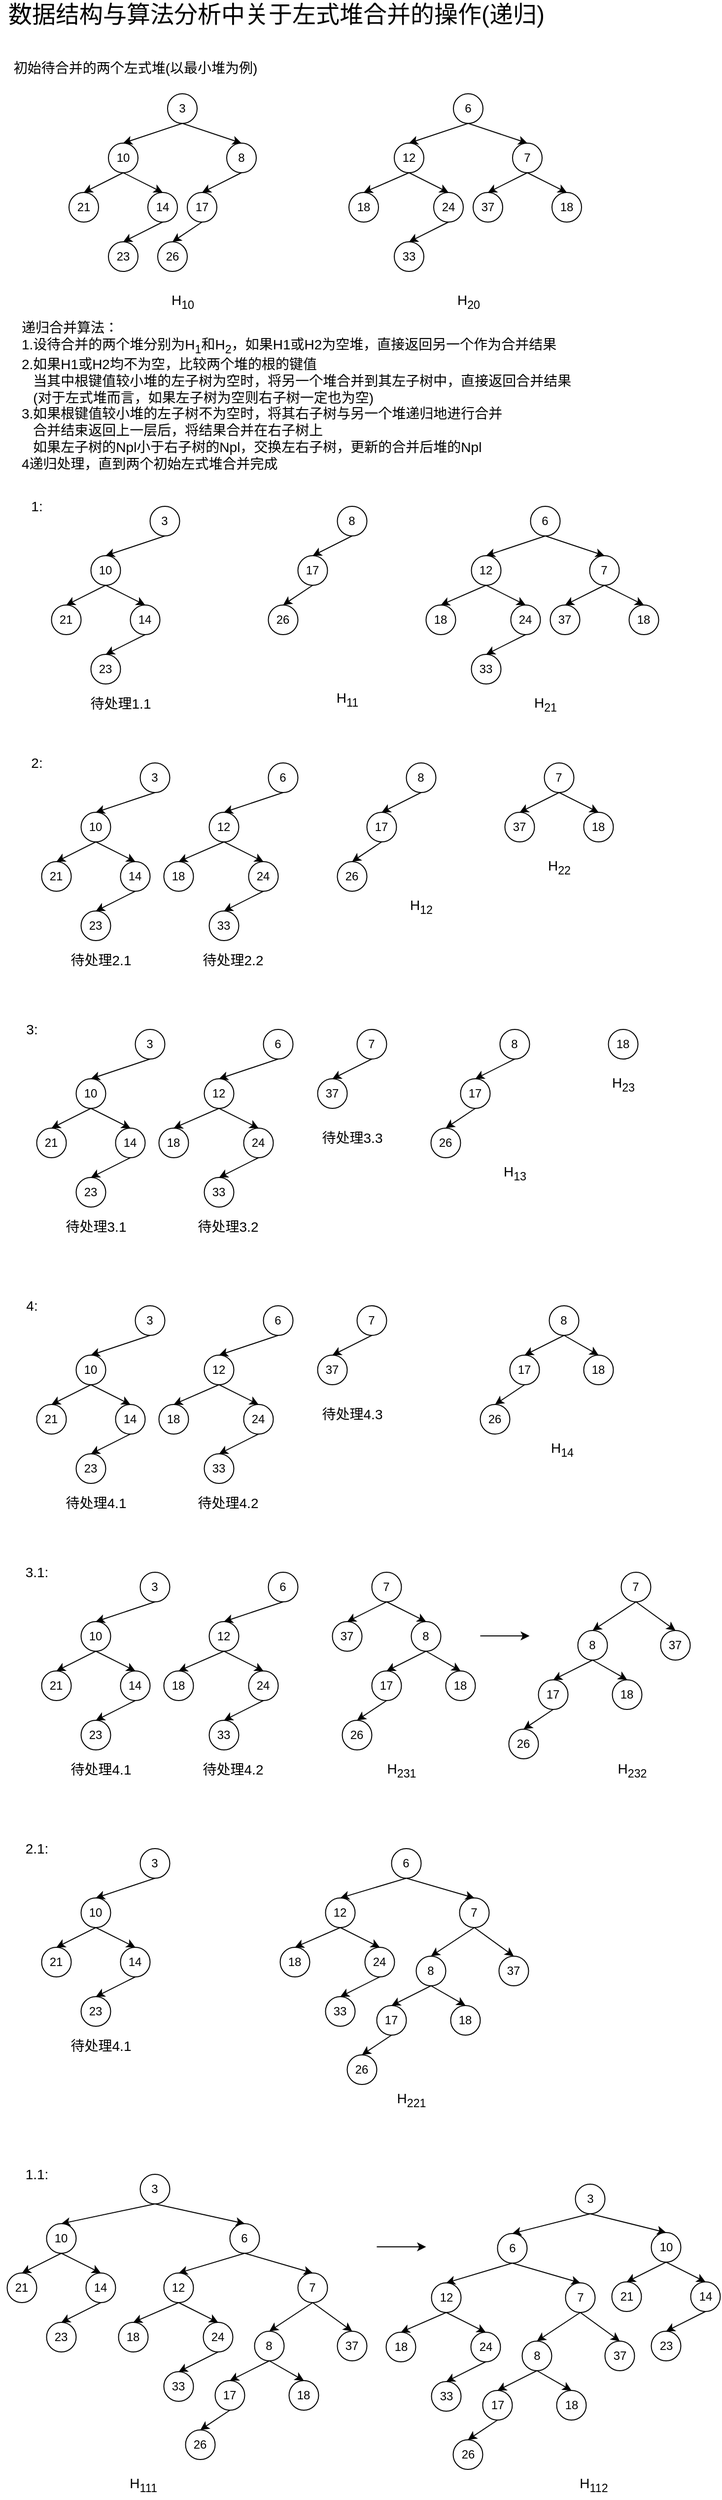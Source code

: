 <mxfile>
    <diagram id="YtzCFjeCD79viopKo0ag" name="递归">
        <mxGraphModel dx="1305" dy="1060" grid="0" gridSize="10" guides="1" tooltips="1" connect="1" arrows="1" fold="1" page="1" pageScale="1" pageWidth="827" pageHeight="1169" math="0" shadow="0">
            <root>
                <mxCell id="0"/>
                <mxCell id="1" parent="0"/>
                <mxCell id="2" value="&lt;font style=&quot;font-size: 24px&quot;&gt;数据结构与算法分析中关于左式堆合并的操作(递归)&lt;/font&gt;" style="text;html=1;align=center;verticalAlign=middle;resizable=0;points=[];autosize=1;strokeColor=none;fillColor=none;" parent="1" vertex="1">
                    <mxGeometry x="70" y="90" width="560" height="20" as="geometry"/>
                </mxCell>
                <mxCell id="5" style="edgeStyle=none;html=1;exitX=0.5;exitY=1;exitDx=0;exitDy=0;entryX=0.5;entryY=0;entryDx=0;entryDy=0;" parent="1" source="3" target="4" edge="1">
                    <mxGeometry relative="1" as="geometry"/>
                </mxCell>
                <mxCell id="8" style="edgeStyle=none;html=1;exitX=0.5;exitY=1;exitDx=0;exitDy=0;entryX=0.5;entryY=0;entryDx=0;entryDy=0;" parent="1" source="3" target="6" edge="1">
                    <mxGeometry relative="1" as="geometry"/>
                </mxCell>
                <mxCell id="3" value="3" style="ellipse;whiteSpace=wrap;html=1;aspect=fixed;" parent="1" vertex="1">
                    <mxGeometry x="240" y="180" width="30" height="30" as="geometry"/>
                </mxCell>
                <mxCell id="10" style="edgeStyle=none;html=1;exitX=0.5;exitY=1;exitDx=0;exitDy=0;entryX=0.5;entryY=0;entryDx=0;entryDy=0;" parent="1" source="4" target="9" edge="1">
                    <mxGeometry relative="1" as="geometry"/>
                </mxCell>
                <mxCell id="12" style="edgeStyle=none;html=1;exitX=0.5;exitY=1;exitDx=0;exitDy=0;entryX=0.5;entryY=0;entryDx=0;entryDy=0;" parent="1" source="4" target="11" edge="1">
                    <mxGeometry relative="1" as="geometry"/>
                </mxCell>
                <mxCell id="4" value="10" style="ellipse;whiteSpace=wrap;html=1;aspect=fixed;" parent="1" vertex="1">
                    <mxGeometry x="180" y="230" width="30" height="30" as="geometry"/>
                </mxCell>
                <mxCell id="16" style="edgeStyle=none;html=1;exitX=0.5;exitY=1;exitDx=0;exitDy=0;entryX=0.5;entryY=0;entryDx=0;entryDy=0;" parent="1" source="6" target="15" edge="1">
                    <mxGeometry relative="1" as="geometry"/>
                </mxCell>
                <mxCell id="6" value="8" style="ellipse;whiteSpace=wrap;html=1;aspect=fixed;" parent="1" vertex="1">
                    <mxGeometry x="300" y="230" width="30" height="30" as="geometry"/>
                </mxCell>
                <mxCell id="9" value="21" style="ellipse;whiteSpace=wrap;html=1;aspect=fixed;" parent="1" vertex="1">
                    <mxGeometry x="140" y="280" width="30" height="30" as="geometry"/>
                </mxCell>
                <mxCell id="14" style="edgeStyle=none;html=1;exitX=0.5;exitY=1;exitDx=0;exitDy=0;entryX=0.5;entryY=0;entryDx=0;entryDy=0;" parent="1" source="11" target="13" edge="1">
                    <mxGeometry relative="1" as="geometry"/>
                </mxCell>
                <mxCell id="11" value="14" style="ellipse;whiteSpace=wrap;html=1;aspect=fixed;" parent="1" vertex="1">
                    <mxGeometry x="220" y="280" width="30" height="30" as="geometry"/>
                </mxCell>
                <mxCell id="13" value="23" style="ellipse;whiteSpace=wrap;html=1;aspect=fixed;" parent="1" vertex="1">
                    <mxGeometry x="180" y="330" width="30" height="30" as="geometry"/>
                </mxCell>
                <mxCell id="18" style="edgeStyle=none;html=1;exitX=0.5;exitY=1;exitDx=0;exitDy=0;entryX=0.5;entryY=0;entryDx=0;entryDy=0;" parent="1" source="15" target="17" edge="1">
                    <mxGeometry relative="1" as="geometry"/>
                </mxCell>
                <mxCell id="15" value="17" style="ellipse;whiteSpace=wrap;html=1;aspect=fixed;" parent="1" vertex="1">
                    <mxGeometry x="260" y="280" width="30" height="30" as="geometry"/>
                </mxCell>
                <mxCell id="17" value="26" style="ellipse;whiteSpace=wrap;html=1;aspect=fixed;" parent="1" vertex="1">
                    <mxGeometry x="230" y="330" width="30" height="30" as="geometry"/>
                </mxCell>
                <mxCell id="28" style="edgeStyle=none;html=1;exitX=0.5;exitY=1;exitDx=0;exitDy=0;entryX=0.5;entryY=0;entryDx=0;entryDy=0;" parent="1" source="19" target="27" edge="1">
                    <mxGeometry relative="1" as="geometry"/>
                </mxCell>
                <mxCell id="29" style="edgeStyle=none;html=1;exitX=0.5;exitY=1;exitDx=0;exitDy=0;entryX=0.5;entryY=0;entryDx=0;entryDy=0;" parent="1" source="19" target="26" edge="1">
                    <mxGeometry relative="1" as="geometry"/>
                </mxCell>
                <mxCell id="19" value="6" style="ellipse;whiteSpace=wrap;html=1;aspect=fixed;" parent="1" vertex="1">
                    <mxGeometry x="530" y="180" width="30" height="30" as="geometry"/>
                </mxCell>
                <mxCell id="21" value="33" style="ellipse;whiteSpace=wrap;html=1;aspect=fixed;" parent="1" vertex="1">
                    <mxGeometry x="470" y="330" width="30" height="30" as="geometry"/>
                </mxCell>
                <mxCell id="22" value="18" style="ellipse;whiteSpace=wrap;html=1;aspect=fixed;" parent="1" vertex="1">
                    <mxGeometry x="630" y="280" width="30" height="30" as="geometry"/>
                </mxCell>
                <mxCell id="23" value="37" style="ellipse;whiteSpace=wrap;html=1;aspect=fixed;" parent="1" vertex="1">
                    <mxGeometry x="550" y="280" width="30" height="30" as="geometry"/>
                </mxCell>
                <mxCell id="36" style="edgeStyle=none;html=1;exitX=0.5;exitY=1;exitDx=0;exitDy=0;entryX=0.5;entryY=0;entryDx=0;entryDy=0;" parent="1" source="24" target="21" edge="1">
                    <mxGeometry relative="1" as="geometry"/>
                </mxCell>
                <mxCell id="24" value="24" style="ellipse;whiteSpace=wrap;html=1;aspect=fixed;" parent="1" vertex="1">
                    <mxGeometry x="510" y="280" width="30" height="30" as="geometry"/>
                </mxCell>
                <mxCell id="25" value="18" style="ellipse;whiteSpace=wrap;html=1;aspect=fixed;" parent="1" vertex="1">
                    <mxGeometry x="424" y="280" width="30" height="30" as="geometry"/>
                </mxCell>
                <mxCell id="34" style="edgeStyle=none;html=1;exitX=0.5;exitY=1;exitDx=0;exitDy=0;entryX=0.5;entryY=0;entryDx=0;entryDy=0;" parent="1" source="26" target="23" edge="1">
                    <mxGeometry relative="1" as="geometry"/>
                </mxCell>
                <mxCell id="35" style="edgeStyle=none;html=1;exitX=0.5;exitY=1;exitDx=0;exitDy=0;entryX=0.5;entryY=0;entryDx=0;entryDy=0;" parent="1" source="26" target="22" edge="1">
                    <mxGeometry relative="1" as="geometry"/>
                </mxCell>
                <mxCell id="26" value="7" style="ellipse;whiteSpace=wrap;html=1;aspect=fixed;" parent="1" vertex="1">
                    <mxGeometry x="590" y="230" width="30" height="30" as="geometry"/>
                </mxCell>
                <mxCell id="31" style="edgeStyle=none;html=1;exitX=0.5;exitY=1;exitDx=0;exitDy=0;entryX=0.5;entryY=0;entryDx=0;entryDy=0;" parent="1" source="27" target="25" edge="1">
                    <mxGeometry relative="1" as="geometry"/>
                </mxCell>
                <mxCell id="33" style="edgeStyle=none;html=1;exitX=0.5;exitY=1;exitDx=0;exitDy=0;entryX=0.5;entryY=0;entryDx=0;entryDy=0;" parent="1" source="27" target="24" edge="1">
                    <mxGeometry relative="1" as="geometry"/>
                </mxCell>
                <mxCell id="27" value="12" style="ellipse;whiteSpace=wrap;html=1;aspect=fixed;" parent="1" vertex="1">
                    <mxGeometry x="470" y="230" width="30" height="30" as="geometry"/>
                </mxCell>
                <mxCell id="37" value="&lt;font style=&quot;font-size: 14px&quot;&gt;初始待合并的两个左式堆(以最小堆为例)&lt;/font&gt;" style="text;html=1;align=center;verticalAlign=middle;resizable=0;points=[];autosize=1;strokeColor=none;fillColor=none;" parent="1" vertex="1">
                    <mxGeometry x="78.75" y="145" width="257" height="18" as="geometry"/>
                </mxCell>
                <mxCell id="38" value="递归合并算法：&lt;br&gt;1.设待合并的两个堆分别为H&lt;sub&gt;1&lt;/sub&gt;和H&lt;sub&gt;2&lt;/sub&gt;，如果H1或H2为空堆，直接返回另一个作为合并结果&lt;br&gt;2.如果H1或H2均不为空，比较两个堆的根的键值&lt;br&gt;&amp;nbsp; &amp;nbsp;当其中根键值较小堆的左子树为空时，将另一个堆合并到其左子树中，直接返回合并结果&lt;br&gt;&amp;nbsp; &amp;nbsp;(对于左式堆而言，如果左子树为空则右子树一定也为空)&lt;br&gt;3.如果根键值较小堆的左子树不为空时，将其右子树与另一个堆递归地进行合并&lt;br&gt;&amp;nbsp; &amp;nbsp;合并结束返回上一层后，将结果合并在右子树上&lt;br&gt;&amp;nbsp; &amp;nbsp;如果左子树的Npl小于右子树的Npl，交换左右子树，更新的合并后堆的Npl&lt;br&gt;4递归处理，直到两个初始左式堆合并完成" style="text;html=1;align=left;verticalAlign=middle;resizable=0;points=[];autosize=1;strokeColor=none;fillColor=none;fontSize=14;" parent="1" vertex="1">
                    <mxGeometry x="90.25" y="405" width="568" height="161" as="geometry"/>
                </mxCell>
                <mxCell id="39" value="H&lt;sub&gt;10&lt;/sub&gt;" style="text;html=1;align=center;verticalAlign=middle;resizable=0;points=[];autosize=1;strokeColor=none;fillColor=none;fontSize=14;" parent="1" vertex="1">
                    <mxGeometry x="235" y="375" width="40" height="30" as="geometry"/>
                </mxCell>
                <mxCell id="40" value="H&lt;sub&gt;20&lt;/sub&gt;" style="text;html=1;align=center;verticalAlign=middle;resizable=0;points=[];autosize=1;strokeColor=none;fillColor=none;fontSize=14;" parent="1" vertex="1">
                    <mxGeometry x="525" y="375" width="40" height="30" as="geometry"/>
                </mxCell>
                <mxCell id="41" style="edgeStyle=none;html=1;exitX=0.5;exitY=1;exitDx=0;exitDy=0;entryX=0.5;entryY=0;entryDx=0;entryDy=0;" parent="1" source="43" target="46" edge="1">
                    <mxGeometry relative="1" as="geometry"/>
                </mxCell>
                <mxCell id="43" value="3" style="ellipse;whiteSpace=wrap;html=1;aspect=fixed;" parent="1" vertex="1">
                    <mxGeometry x="222.25" y="598" width="30" height="30" as="geometry"/>
                </mxCell>
                <mxCell id="44" style="edgeStyle=none;html=1;exitX=0.5;exitY=1;exitDx=0;exitDy=0;entryX=0.5;entryY=0;entryDx=0;entryDy=0;" parent="1" source="46" target="49" edge="1">
                    <mxGeometry relative="1" as="geometry"/>
                </mxCell>
                <mxCell id="45" style="edgeStyle=none;html=1;exitX=0.5;exitY=1;exitDx=0;exitDy=0;entryX=0.5;entryY=0;entryDx=0;entryDy=0;" parent="1" source="46" target="51" edge="1">
                    <mxGeometry relative="1" as="geometry"/>
                </mxCell>
                <mxCell id="46" value="10" style="ellipse;whiteSpace=wrap;html=1;aspect=fixed;" parent="1" vertex="1">
                    <mxGeometry x="162.25" y="648" width="30" height="30" as="geometry"/>
                </mxCell>
                <mxCell id="47" style="edgeStyle=none;html=1;exitX=0.5;exitY=1;exitDx=0;exitDy=0;entryX=0.5;entryY=0;entryDx=0;entryDy=0;" parent="1" source="48" target="54" edge="1">
                    <mxGeometry relative="1" as="geometry"/>
                </mxCell>
                <mxCell id="48" value="8" style="ellipse;whiteSpace=wrap;html=1;aspect=fixed;" parent="1" vertex="1">
                    <mxGeometry x="412.25" y="598" width="30" height="30" as="geometry"/>
                </mxCell>
                <mxCell id="49" value="21" style="ellipse;whiteSpace=wrap;html=1;aspect=fixed;" parent="1" vertex="1">
                    <mxGeometry x="122.25" y="698" width="30" height="30" as="geometry"/>
                </mxCell>
                <mxCell id="50" style="edgeStyle=none;html=1;exitX=0.5;exitY=1;exitDx=0;exitDy=0;entryX=0.5;entryY=0;entryDx=0;entryDy=0;" parent="1" source="51" target="52" edge="1">
                    <mxGeometry relative="1" as="geometry"/>
                </mxCell>
                <mxCell id="51" value="14" style="ellipse;whiteSpace=wrap;html=1;aspect=fixed;" parent="1" vertex="1">
                    <mxGeometry x="202.25" y="698" width="30" height="30" as="geometry"/>
                </mxCell>
                <mxCell id="52" value="23" style="ellipse;whiteSpace=wrap;html=1;aspect=fixed;" parent="1" vertex="1">
                    <mxGeometry x="162.25" y="748" width="30" height="30" as="geometry"/>
                </mxCell>
                <mxCell id="53" style="edgeStyle=none;html=1;exitX=0.5;exitY=1;exitDx=0;exitDy=0;entryX=0.5;entryY=0;entryDx=0;entryDy=0;" parent="1" source="54" target="55" edge="1">
                    <mxGeometry relative="1" as="geometry"/>
                </mxCell>
                <mxCell id="54" value="17" style="ellipse;whiteSpace=wrap;html=1;aspect=fixed;" parent="1" vertex="1">
                    <mxGeometry x="372.25" y="648" width="30" height="30" as="geometry"/>
                </mxCell>
                <mxCell id="55" value="26" style="ellipse;whiteSpace=wrap;html=1;aspect=fixed;" parent="1" vertex="1">
                    <mxGeometry x="342.25" y="698" width="30" height="30" as="geometry"/>
                </mxCell>
                <mxCell id="56" style="edgeStyle=none;html=1;exitX=0.5;exitY=1;exitDx=0;exitDy=0;entryX=0.5;entryY=0;entryDx=0;entryDy=0;" parent="1" source="58" target="70" edge="1">
                    <mxGeometry relative="1" as="geometry"/>
                </mxCell>
                <mxCell id="57" style="edgeStyle=none;html=1;exitX=0.5;exitY=1;exitDx=0;exitDy=0;entryX=0.5;entryY=0;entryDx=0;entryDy=0;" parent="1" source="58" target="67" edge="1">
                    <mxGeometry relative="1" as="geometry"/>
                </mxCell>
                <mxCell id="58" value="6" style="ellipse;whiteSpace=wrap;html=1;aspect=fixed;" parent="1" vertex="1">
                    <mxGeometry x="608.25" y="598" width="30" height="30" as="geometry"/>
                </mxCell>
                <mxCell id="59" value="33" style="ellipse;whiteSpace=wrap;html=1;aspect=fixed;" parent="1" vertex="1">
                    <mxGeometry x="548.25" y="748" width="30" height="30" as="geometry"/>
                </mxCell>
                <mxCell id="60" value="18" style="ellipse;whiteSpace=wrap;html=1;aspect=fixed;" parent="1" vertex="1">
                    <mxGeometry x="708.25" y="698" width="30" height="30" as="geometry"/>
                </mxCell>
                <mxCell id="61" value="37" style="ellipse;whiteSpace=wrap;html=1;aspect=fixed;" parent="1" vertex="1">
                    <mxGeometry x="628.25" y="698" width="30" height="30" as="geometry"/>
                </mxCell>
                <mxCell id="62" style="edgeStyle=none;html=1;exitX=0.5;exitY=1;exitDx=0;exitDy=0;entryX=0.5;entryY=0;entryDx=0;entryDy=0;" parent="1" source="63" target="59" edge="1">
                    <mxGeometry relative="1" as="geometry"/>
                </mxCell>
                <mxCell id="63" value="24" style="ellipse;whiteSpace=wrap;html=1;aspect=fixed;" parent="1" vertex="1">
                    <mxGeometry x="588.25" y="698" width="30" height="30" as="geometry"/>
                </mxCell>
                <mxCell id="64" value="18" style="ellipse;whiteSpace=wrap;html=1;aspect=fixed;" parent="1" vertex="1">
                    <mxGeometry x="502.25" y="698" width="30" height="30" as="geometry"/>
                </mxCell>
                <mxCell id="65" style="edgeStyle=none;html=1;exitX=0.5;exitY=1;exitDx=0;exitDy=0;entryX=0.5;entryY=0;entryDx=0;entryDy=0;" parent="1" source="67" target="61" edge="1">
                    <mxGeometry relative="1" as="geometry"/>
                </mxCell>
                <mxCell id="66" style="edgeStyle=none;html=1;exitX=0.5;exitY=1;exitDx=0;exitDy=0;entryX=0.5;entryY=0;entryDx=0;entryDy=0;" parent="1" source="67" target="60" edge="1">
                    <mxGeometry relative="1" as="geometry"/>
                </mxCell>
                <mxCell id="67" value="7" style="ellipse;whiteSpace=wrap;html=1;aspect=fixed;" parent="1" vertex="1">
                    <mxGeometry x="668.25" y="648" width="30" height="30" as="geometry"/>
                </mxCell>
                <mxCell id="68" style="edgeStyle=none;html=1;exitX=0.5;exitY=1;exitDx=0;exitDy=0;entryX=0.5;entryY=0;entryDx=0;entryDy=0;" parent="1" source="70" target="64" edge="1">
                    <mxGeometry relative="1" as="geometry"/>
                </mxCell>
                <mxCell id="69" style="edgeStyle=none;html=1;exitX=0.5;exitY=1;exitDx=0;exitDy=0;entryX=0.5;entryY=0;entryDx=0;entryDy=0;" parent="1" source="70" target="63" edge="1">
                    <mxGeometry relative="1" as="geometry"/>
                </mxCell>
                <mxCell id="70" value="12" style="ellipse;whiteSpace=wrap;html=1;aspect=fixed;" parent="1" vertex="1">
                    <mxGeometry x="548.25" y="648" width="30" height="30" as="geometry"/>
                </mxCell>
                <mxCell id="71" value="待处理1.1" style="text;html=1;align=center;verticalAlign=middle;resizable=0;points=[];autosize=1;strokeColor=none;fillColor=none;fontSize=14;" parent="1" vertex="1">
                    <mxGeometry x="152.25" y="788" width="80" height="20" as="geometry"/>
                </mxCell>
                <mxCell id="72" value="H&lt;sub&gt;11&lt;/sub&gt;" style="text;html=1;align=center;verticalAlign=middle;resizable=0;points=[];autosize=1;strokeColor=none;fillColor=none;fontSize=14;" parent="1" vertex="1">
                    <mxGeometry x="402.25" y="778" width="40" height="30" as="geometry"/>
                </mxCell>
                <mxCell id="73" value="H&lt;sub&gt;21&lt;/sub&gt;" style="text;html=1;align=center;verticalAlign=middle;resizable=0;points=[];autosize=1;strokeColor=none;fillColor=none;fontSize=14;" parent="1" vertex="1">
                    <mxGeometry x="603.25" y="783" width="40" height="30" as="geometry"/>
                </mxCell>
                <mxCell id="74" value="1:" style="text;html=1;align=center;verticalAlign=middle;resizable=0;points=[];autosize=1;strokeColor=none;fillColor=none;fontSize=14;" parent="1" vertex="1">
                    <mxGeometry x="92.25" y="588" width="30" height="20" as="geometry"/>
                </mxCell>
                <mxCell id="75" value="2:" style="text;html=1;align=center;verticalAlign=middle;resizable=0;points=[];autosize=1;strokeColor=none;fillColor=none;fontSize=14;" parent="1" vertex="1">
                    <mxGeometry x="92.25" y="848" width="30" height="20" as="geometry"/>
                </mxCell>
                <mxCell id="76" style="edgeStyle=none;html=1;exitX=0.5;exitY=1;exitDx=0;exitDy=0;entryX=0.5;entryY=0;entryDx=0;entryDy=0;" parent="1" source="77" target="80" edge="1">
                    <mxGeometry relative="1" as="geometry"/>
                </mxCell>
                <mxCell id="77" value="3" style="ellipse;whiteSpace=wrap;html=1;aspect=fixed;" parent="1" vertex="1">
                    <mxGeometry x="212.25" y="858" width="30" height="30" as="geometry"/>
                </mxCell>
                <mxCell id="78" style="edgeStyle=none;html=1;exitX=0.5;exitY=1;exitDx=0;exitDy=0;entryX=0.5;entryY=0;entryDx=0;entryDy=0;" parent="1" source="80" target="81" edge="1">
                    <mxGeometry relative="1" as="geometry"/>
                </mxCell>
                <mxCell id="79" style="edgeStyle=none;html=1;exitX=0.5;exitY=1;exitDx=0;exitDy=0;entryX=0.5;entryY=0;entryDx=0;entryDy=0;" parent="1" source="80" target="83" edge="1">
                    <mxGeometry relative="1" as="geometry"/>
                </mxCell>
                <mxCell id="80" value="10" style="ellipse;whiteSpace=wrap;html=1;aspect=fixed;" parent="1" vertex="1">
                    <mxGeometry x="152.25" y="908" width="30" height="30" as="geometry"/>
                </mxCell>
                <mxCell id="81" value="21" style="ellipse;whiteSpace=wrap;html=1;aspect=fixed;" parent="1" vertex="1">
                    <mxGeometry x="112.25" y="958" width="30" height="30" as="geometry"/>
                </mxCell>
                <mxCell id="82" style="edgeStyle=none;html=1;exitX=0.5;exitY=1;exitDx=0;exitDy=0;entryX=0.5;entryY=0;entryDx=0;entryDy=0;" parent="1" source="83" target="84" edge="1">
                    <mxGeometry relative="1" as="geometry"/>
                </mxCell>
                <mxCell id="83" value="14" style="ellipse;whiteSpace=wrap;html=1;aspect=fixed;" parent="1" vertex="1">
                    <mxGeometry x="192.25" y="958" width="30" height="30" as="geometry"/>
                </mxCell>
                <mxCell id="84" value="23" style="ellipse;whiteSpace=wrap;html=1;aspect=fixed;" parent="1" vertex="1">
                    <mxGeometry x="152.25" y="1008" width="30" height="30" as="geometry"/>
                </mxCell>
                <mxCell id="85" value="待处理2.1" style="text;html=1;align=center;verticalAlign=middle;resizable=0;points=[];autosize=1;strokeColor=none;fillColor=none;fontSize=14;" parent="1" vertex="1">
                    <mxGeometry x="132.25" y="1048" width="80" height="20" as="geometry"/>
                </mxCell>
                <mxCell id="86" style="edgeStyle=none;html=1;exitX=0.5;exitY=1;exitDx=0;exitDy=0;entryX=0.5;entryY=0;entryDx=0;entryDy=0;" parent="1" source="87" target="94" edge="1">
                    <mxGeometry relative="1" as="geometry"/>
                </mxCell>
                <mxCell id="87" value="6" style="ellipse;whiteSpace=wrap;html=1;aspect=fixed;" parent="1" vertex="1">
                    <mxGeometry x="342.25" y="858" width="30" height="30" as="geometry"/>
                </mxCell>
                <mxCell id="88" value="33" style="ellipse;whiteSpace=wrap;html=1;aspect=fixed;" parent="1" vertex="1">
                    <mxGeometry x="282.25" y="1008" width="30" height="30" as="geometry"/>
                </mxCell>
                <mxCell id="89" style="edgeStyle=none;html=1;exitX=0.5;exitY=1;exitDx=0;exitDy=0;entryX=0.5;entryY=0;entryDx=0;entryDy=0;" parent="1" source="90" target="88" edge="1">
                    <mxGeometry relative="1" as="geometry"/>
                </mxCell>
                <mxCell id="90" value="24" style="ellipse;whiteSpace=wrap;html=1;aspect=fixed;" parent="1" vertex="1">
                    <mxGeometry x="322.25" y="958" width="30" height="30" as="geometry"/>
                </mxCell>
                <mxCell id="91" value="18" style="ellipse;whiteSpace=wrap;html=1;aspect=fixed;" parent="1" vertex="1">
                    <mxGeometry x="236.25" y="958" width="30" height="30" as="geometry"/>
                </mxCell>
                <mxCell id="92" style="edgeStyle=none;html=1;exitX=0.5;exitY=1;exitDx=0;exitDy=0;entryX=0.5;entryY=0;entryDx=0;entryDy=0;" parent="1" source="94" target="91" edge="1">
                    <mxGeometry relative="1" as="geometry"/>
                </mxCell>
                <mxCell id="93" style="edgeStyle=none;html=1;exitX=0.5;exitY=1;exitDx=0;exitDy=0;entryX=0.5;entryY=0;entryDx=0;entryDy=0;" parent="1" source="94" target="90" edge="1">
                    <mxGeometry relative="1" as="geometry"/>
                </mxCell>
                <mxCell id="94" value="12" style="ellipse;whiteSpace=wrap;html=1;aspect=fixed;" parent="1" vertex="1">
                    <mxGeometry x="282.25" y="908" width="30" height="30" as="geometry"/>
                </mxCell>
                <mxCell id="114" value="待处理2.2" style="text;html=1;align=center;verticalAlign=middle;resizable=0;points=[];autosize=1;strokeColor=none;fillColor=none;fontSize=14;" parent="1" vertex="1">
                    <mxGeometry x="266.25" y="1048" width="80" height="20" as="geometry"/>
                </mxCell>
                <mxCell id="115" style="edgeStyle=none;html=1;exitX=0.5;exitY=1;exitDx=0;exitDy=0;entryX=0.5;entryY=0;entryDx=0;entryDy=0;" parent="1" source="116" target="118" edge="1">
                    <mxGeometry relative="1" as="geometry"/>
                </mxCell>
                <mxCell id="116" value="8" style="ellipse;whiteSpace=wrap;html=1;aspect=fixed;" parent="1" vertex="1">
                    <mxGeometry x="482.25" y="858" width="30" height="30" as="geometry"/>
                </mxCell>
                <mxCell id="117" style="edgeStyle=none;html=1;exitX=0.5;exitY=1;exitDx=0;exitDy=0;entryX=0.5;entryY=0;entryDx=0;entryDy=0;" parent="1" source="118" target="119" edge="1">
                    <mxGeometry relative="1" as="geometry"/>
                </mxCell>
                <mxCell id="118" value="17" style="ellipse;whiteSpace=wrap;html=1;aspect=fixed;" parent="1" vertex="1">
                    <mxGeometry x="442.25" y="908" width="30" height="30" as="geometry"/>
                </mxCell>
                <mxCell id="119" value="26" style="ellipse;whiteSpace=wrap;html=1;aspect=fixed;" parent="1" vertex="1">
                    <mxGeometry x="412.25" y="958" width="30" height="30" as="geometry"/>
                </mxCell>
                <mxCell id="120" value="H&lt;sub&gt;12&lt;/sub&gt;" style="text;html=1;align=center;verticalAlign=middle;resizable=0;points=[];autosize=1;strokeColor=none;fillColor=none;fontSize=14;" parent="1" vertex="1">
                    <mxGeometry x="477.25" y="988" width="40" height="30" as="geometry"/>
                </mxCell>
                <mxCell id="121" value="18" style="ellipse;whiteSpace=wrap;html=1;aspect=fixed;" parent="1" vertex="1">
                    <mxGeometry x="662.25" y="908" width="30" height="30" as="geometry"/>
                </mxCell>
                <mxCell id="122" value="37" style="ellipse;whiteSpace=wrap;html=1;aspect=fixed;" parent="1" vertex="1">
                    <mxGeometry x="582.25" y="908" width="30" height="30" as="geometry"/>
                </mxCell>
                <mxCell id="123" style="edgeStyle=none;html=1;exitX=0.5;exitY=1;exitDx=0;exitDy=0;entryX=0.5;entryY=0;entryDx=0;entryDy=0;" parent="1" source="125" target="122" edge="1">
                    <mxGeometry relative="1" as="geometry"/>
                </mxCell>
                <mxCell id="124" style="edgeStyle=none;html=1;exitX=0.5;exitY=1;exitDx=0;exitDy=0;entryX=0.5;entryY=0;entryDx=0;entryDy=0;" parent="1" source="125" target="121" edge="1">
                    <mxGeometry relative="1" as="geometry"/>
                </mxCell>
                <mxCell id="125" value="7" style="ellipse;whiteSpace=wrap;html=1;aspect=fixed;" parent="1" vertex="1">
                    <mxGeometry x="622.25" y="858" width="30" height="30" as="geometry"/>
                </mxCell>
                <mxCell id="126" value="H&lt;sub&gt;22&lt;/sub&gt;" style="text;html=1;align=center;verticalAlign=middle;resizable=0;points=[];autosize=1;strokeColor=none;fillColor=none;fontSize=14;" parent="1" vertex="1">
                    <mxGeometry x="617.25" y="948" width="40" height="30" as="geometry"/>
                </mxCell>
                <mxCell id="127" value="3:" style="text;html=1;align=center;verticalAlign=middle;resizable=0;points=[];autosize=1;strokeColor=none;fillColor=none;fontSize=14;" parent="1" vertex="1">
                    <mxGeometry x="87.25" y="1118" width="30" height="20" as="geometry"/>
                </mxCell>
                <mxCell id="128" style="edgeStyle=none;html=1;exitX=0.5;exitY=1;exitDx=0;exitDy=0;entryX=0.5;entryY=0;entryDx=0;entryDy=0;" parent="1" source="129" target="132" edge="1">
                    <mxGeometry relative="1" as="geometry"/>
                </mxCell>
                <mxCell id="129" value="3" style="ellipse;whiteSpace=wrap;html=1;aspect=fixed;" parent="1" vertex="1">
                    <mxGeometry x="207.25" y="1128" width="30" height="30" as="geometry"/>
                </mxCell>
                <mxCell id="130" style="edgeStyle=none;html=1;exitX=0.5;exitY=1;exitDx=0;exitDy=0;entryX=0.5;entryY=0;entryDx=0;entryDy=0;" parent="1" source="132" target="133" edge="1">
                    <mxGeometry relative="1" as="geometry"/>
                </mxCell>
                <mxCell id="131" style="edgeStyle=none;html=1;exitX=0.5;exitY=1;exitDx=0;exitDy=0;entryX=0.5;entryY=0;entryDx=0;entryDy=0;" parent="1" source="132" target="135" edge="1">
                    <mxGeometry relative="1" as="geometry"/>
                </mxCell>
                <mxCell id="132" value="10" style="ellipse;whiteSpace=wrap;html=1;aspect=fixed;" parent="1" vertex="1">
                    <mxGeometry x="147.25" y="1178" width="30" height="30" as="geometry"/>
                </mxCell>
                <mxCell id="133" value="21" style="ellipse;whiteSpace=wrap;html=1;aspect=fixed;" parent="1" vertex="1">
                    <mxGeometry x="107.25" y="1228" width="30" height="30" as="geometry"/>
                </mxCell>
                <mxCell id="134" style="edgeStyle=none;html=1;exitX=0.5;exitY=1;exitDx=0;exitDy=0;entryX=0.5;entryY=0;entryDx=0;entryDy=0;" parent="1" source="135" target="136" edge="1">
                    <mxGeometry relative="1" as="geometry"/>
                </mxCell>
                <mxCell id="135" value="14" style="ellipse;whiteSpace=wrap;html=1;aspect=fixed;" parent="1" vertex="1">
                    <mxGeometry x="187.25" y="1228" width="30" height="30" as="geometry"/>
                </mxCell>
                <mxCell id="136" value="23" style="ellipse;whiteSpace=wrap;html=1;aspect=fixed;" parent="1" vertex="1">
                    <mxGeometry x="147.25" y="1278" width="30" height="30" as="geometry"/>
                </mxCell>
                <mxCell id="137" value="待处理3.1" style="text;html=1;align=center;verticalAlign=middle;resizable=0;points=[];autosize=1;strokeColor=none;fillColor=none;fontSize=14;" parent="1" vertex="1">
                    <mxGeometry x="127.25" y="1318" width="80" height="20" as="geometry"/>
                </mxCell>
                <mxCell id="138" style="edgeStyle=none;html=1;exitX=0.5;exitY=1;exitDx=0;exitDy=0;entryX=0.5;entryY=0;entryDx=0;entryDy=0;" parent="1" source="139" target="146" edge="1">
                    <mxGeometry relative="1" as="geometry"/>
                </mxCell>
                <mxCell id="139" value="6" style="ellipse;whiteSpace=wrap;html=1;aspect=fixed;" parent="1" vertex="1">
                    <mxGeometry x="337.25" y="1128" width="30" height="30" as="geometry"/>
                </mxCell>
                <mxCell id="140" value="33" style="ellipse;whiteSpace=wrap;html=1;aspect=fixed;" parent="1" vertex="1">
                    <mxGeometry x="277.25" y="1278" width="30" height="30" as="geometry"/>
                </mxCell>
                <mxCell id="141" style="edgeStyle=none;html=1;exitX=0.5;exitY=1;exitDx=0;exitDy=0;entryX=0.5;entryY=0;entryDx=0;entryDy=0;" parent="1" source="142" target="140" edge="1">
                    <mxGeometry relative="1" as="geometry"/>
                </mxCell>
                <mxCell id="142" value="24" style="ellipse;whiteSpace=wrap;html=1;aspect=fixed;" parent="1" vertex="1">
                    <mxGeometry x="317.25" y="1228" width="30" height="30" as="geometry"/>
                </mxCell>
                <mxCell id="143" value="18" style="ellipse;whiteSpace=wrap;html=1;aspect=fixed;" parent="1" vertex="1">
                    <mxGeometry x="231.25" y="1228" width="30" height="30" as="geometry"/>
                </mxCell>
                <mxCell id="144" style="edgeStyle=none;html=1;exitX=0.5;exitY=1;exitDx=0;exitDy=0;entryX=0.5;entryY=0;entryDx=0;entryDy=0;" parent="1" source="146" target="143" edge="1">
                    <mxGeometry relative="1" as="geometry"/>
                </mxCell>
                <mxCell id="145" style="edgeStyle=none;html=1;exitX=0.5;exitY=1;exitDx=0;exitDy=0;entryX=0.5;entryY=0;entryDx=0;entryDy=0;" parent="1" source="146" target="142" edge="1">
                    <mxGeometry relative="1" as="geometry"/>
                </mxCell>
                <mxCell id="146" value="12" style="ellipse;whiteSpace=wrap;html=1;aspect=fixed;" parent="1" vertex="1">
                    <mxGeometry x="277.25" y="1178" width="30" height="30" as="geometry"/>
                </mxCell>
                <mxCell id="147" value="待处理3.2" style="text;html=1;align=center;verticalAlign=middle;resizable=0;points=[];autosize=1;strokeColor=none;fillColor=none;fontSize=14;" parent="1" vertex="1">
                    <mxGeometry x="261.25" y="1318" width="80" height="20" as="geometry"/>
                </mxCell>
                <mxCell id="148" style="edgeStyle=none;html=1;exitX=0.5;exitY=1;exitDx=0;exitDy=0;entryX=0.5;entryY=0;entryDx=0;entryDy=0;" parent="1" source="149" target="151" edge="1">
                    <mxGeometry relative="1" as="geometry"/>
                </mxCell>
                <mxCell id="149" value="8" style="ellipse;whiteSpace=wrap;html=1;aspect=fixed;" parent="1" vertex="1">
                    <mxGeometry x="577.25" y="1128" width="30" height="30" as="geometry"/>
                </mxCell>
                <mxCell id="150" style="edgeStyle=none;html=1;exitX=0.5;exitY=1;exitDx=0;exitDy=0;entryX=0.5;entryY=0;entryDx=0;entryDy=0;" parent="1" source="151" target="152" edge="1">
                    <mxGeometry relative="1" as="geometry"/>
                </mxCell>
                <mxCell id="151" value="17" style="ellipse;whiteSpace=wrap;html=1;aspect=fixed;" parent="1" vertex="1">
                    <mxGeometry x="537.25" y="1178" width="30" height="30" as="geometry"/>
                </mxCell>
                <mxCell id="152" value="26" style="ellipse;whiteSpace=wrap;html=1;aspect=fixed;" parent="1" vertex="1">
                    <mxGeometry x="507.25" y="1228" width="30" height="30" as="geometry"/>
                </mxCell>
                <mxCell id="153" value="H&lt;sub&gt;13&lt;/sub&gt;" style="text;html=1;align=center;verticalAlign=middle;resizable=0;points=[];autosize=1;strokeColor=none;fillColor=none;fontSize=14;" parent="1" vertex="1">
                    <mxGeometry x="572.25" y="1258" width="40" height="30" as="geometry"/>
                </mxCell>
                <mxCell id="154" value="18" style="ellipse;whiteSpace=wrap;html=1;aspect=fixed;" parent="1" vertex="1">
                    <mxGeometry x="687.25" y="1128" width="30" height="30" as="geometry"/>
                </mxCell>
                <mxCell id="155" value="37" style="ellipse;whiteSpace=wrap;html=1;aspect=fixed;" parent="1" vertex="1">
                    <mxGeometry x="392.25" y="1178" width="30" height="30" as="geometry"/>
                </mxCell>
                <mxCell id="156" style="edgeStyle=none;html=1;exitX=0.5;exitY=1;exitDx=0;exitDy=0;entryX=0.5;entryY=0;entryDx=0;entryDy=0;" parent="1" source="158" target="155" edge="1">
                    <mxGeometry relative="1" as="geometry"/>
                </mxCell>
                <mxCell id="158" value="7" style="ellipse;whiteSpace=wrap;html=1;aspect=fixed;" parent="1" vertex="1">
                    <mxGeometry x="432.25" y="1128" width="30" height="30" as="geometry"/>
                </mxCell>
                <mxCell id="159" value="H&lt;sub&gt;23&lt;/sub&gt;" style="text;html=1;align=center;verticalAlign=middle;resizable=0;points=[];autosize=1;strokeColor=none;fillColor=none;fontSize=14;" parent="1" vertex="1">
                    <mxGeometry x="682.25" y="1168" width="40" height="30" as="geometry"/>
                </mxCell>
                <mxCell id="160" value="待处理3.3" style="text;html=1;align=center;verticalAlign=middle;resizable=0;points=[];autosize=1;strokeColor=none;fillColor=none;fontSize=14;" parent="1" vertex="1">
                    <mxGeometry x="387.25" y="1228" width="80" height="20" as="geometry"/>
                </mxCell>
                <mxCell id="170" value="4:" style="text;html=1;align=center;verticalAlign=middle;resizable=0;points=[];autosize=1;strokeColor=none;fillColor=none;fontSize=14;" parent="1" vertex="1">
                    <mxGeometry x="87.25" y="1398" width="30" height="20" as="geometry"/>
                </mxCell>
                <mxCell id="171" style="edgeStyle=none;html=1;exitX=0.5;exitY=1;exitDx=0;exitDy=0;entryX=0.5;entryY=0;entryDx=0;entryDy=0;" parent="1" source="172" target="175" edge="1">
                    <mxGeometry relative="1" as="geometry"/>
                </mxCell>
                <mxCell id="172" value="3" style="ellipse;whiteSpace=wrap;html=1;aspect=fixed;" parent="1" vertex="1">
                    <mxGeometry x="207.25" y="1408" width="30" height="30" as="geometry"/>
                </mxCell>
                <mxCell id="173" style="edgeStyle=none;html=1;exitX=0.5;exitY=1;exitDx=0;exitDy=0;entryX=0.5;entryY=0;entryDx=0;entryDy=0;" parent="1" source="175" target="176" edge="1">
                    <mxGeometry relative="1" as="geometry"/>
                </mxCell>
                <mxCell id="174" style="edgeStyle=none;html=1;exitX=0.5;exitY=1;exitDx=0;exitDy=0;entryX=0.5;entryY=0;entryDx=0;entryDy=0;" parent="1" source="175" target="178" edge="1">
                    <mxGeometry relative="1" as="geometry"/>
                </mxCell>
                <mxCell id="175" value="10" style="ellipse;whiteSpace=wrap;html=1;aspect=fixed;" parent="1" vertex="1">
                    <mxGeometry x="147.25" y="1458" width="30" height="30" as="geometry"/>
                </mxCell>
                <mxCell id="176" value="21" style="ellipse;whiteSpace=wrap;html=1;aspect=fixed;" parent="1" vertex="1">
                    <mxGeometry x="107.25" y="1508" width="30" height="30" as="geometry"/>
                </mxCell>
                <mxCell id="177" style="edgeStyle=none;html=1;exitX=0.5;exitY=1;exitDx=0;exitDy=0;entryX=0.5;entryY=0;entryDx=0;entryDy=0;" parent="1" source="178" target="179" edge="1">
                    <mxGeometry relative="1" as="geometry"/>
                </mxCell>
                <mxCell id="178" value="14" style="ellipse;whiteSpace=wrap;html=1;aspect=fixed;" parent="1" vertex="1">
                    <mxGeometry x="187.25" y="1508" width="30" height="30" as="geometry"/>
                </mxCell>
                <mxCell id="179" value="23" style="ellipse;whiteSpace=wrap;html=1;aspect=fixed;" parent="1" vertex="1">
                    <mxGeometry x="147.25" y="1558" width="30" height="30" as="geometry"/>
                </mxCell>
                <mxCell id="180" value="待处理4.1" style="text;html=1;align=center;verticalAlign=middle;resizable=0;points=[];autosize=1;strokeColor=none;fillColor=none;fontSize=14;" parent="1" vertex="1">
                    <mxGeometry x="127.25" y="1598" width="80" height="20" as="geometry"/>
                </mxCell>
                <mxCell id="181" style="edgeStyle=none;html=1;exitX=0.5;exitY=1;exitDx=0;exitDy=0;entryX=0.5;entryY=0;entryDx=0;entryDy=0;" parent="1" source="182" target="189" edge="1">
                    <mxGeometry relative="1" as="geometry"/>
                </mxCell>
                <mxCell id="182" value="6" style="ellipse;whiteSpace=wrap;html=1;aspect=fixed;" parent="1" vertex="1">
                    <mxGeometry x="337.25" y="1408" width="30" height="30" as="geometry"/>
                </mxCell>
                <mxCell id="183" value="33" style="ellipse;whiteSpace=wrap;html=1;aspect=fixed;" parent="1" vertex="1">
                    <mxGeometry x="277.25" y="1558" width="30" height="30" as="geometry"/>
                </mxCell>
                <mxCell id="184" style="edgeStyle=none;html=1;exitX=0.5;exitY=1;exitDx=0;exitDy=0;entryX=0.5;entryY=0;entryDx=0;entryDy=0;" parent="1" source="185" target="183" edge="1">
                    <mxGeometry relative="1" as="geometry"/>
                </mxCell>
                <mxCell id="185" value="24" style="ellipse;whiteSpace=wrap;html=1;aspect=fixed;" parent="1" vertex="1">
                    <mxGeometry x="317.25" y="1508" width="30" height="30" as="geometry"/>
                </mxCell>
                <mxCell id="186" value="18" style="ellipse;whiteSpace=wrap;html=1;aspect=fixed;" parent="1" vertex="1">
                    <mxGeometry x="231.25" y="1508" width="30" height="30" as="geometry"/>
                </mxCell>
                <mxCell id="187" style="edgeStyle=none;html=1;exitX=0.5;exitY=1;exitDx=0;exitDy=0;entryX=0.5;entryY=0;entryDx=0;entryDy=0;" parent="1" source="189" target="186" edge="1">
                    <mxGeometry relative="1" as="geometry"/>
                </mxCell>
                <mxCell id="188" style="edgeStyle=none;html=1;exitX=0.5;exitY=1;exitDx=0;exitDy=0;entryX=0.5;entryY=0;entryDx=0;entryDy=0;" parent="1" source="189" target="185" edge="1">
                    <mxGeometry relative="1" as="geometry"/>
                </mxCell>
                <mxCell id="189" value="12" style="ellipse;whiteSpace=wrap;html=1;aspect=fixed;" parent="1" vertex="1">
                    <mxGeometry x="277.25" y="1458" width="30" height="30" as="geometry"/>
                </mxCell>
                <mxCell id="190" value="待处理4.2" style="text;html=1;align=center;verticalAlign=middle;resizable=0;points=[];autosize=1;strokeColor=none;fillColor=none;fontSize=14;" parent="1" vertex="1">
                    <mxGeometry x="261.25" y="1598" width="80" height="20" as="geometry"/>
                </mxCell>
                <mxCell id="198" value="37" style="ellipse;whiteSpace=wrap;html=1;aspect=fixed;" parent="1" vertex="1">
                    <mxGeometry x="392.25" y="1458" width="30" height="30" as="geometry"/>
                </mxCell>
                <mxCell id="199" style="edgeStyle=none;html=1;exitX=0.5;exitY=1;exitDx=0;exitDy=0;entryX=0.5;entryY=0;entryDx=0;entryDy=0;" parent="1" source="200" target="198" edge="1">
                    <mxGeometry relative="1" as="geometry"/>
                </mxCell>
                <mxCell id="200" value="7" style="ellipse;whiteSpace=wrap;html=1;aspect=fixed;" parent="1" vertex="1">
                    <mxGeometry x="432.25" y="1408" width="30" height="30" as="geometry"/>
                </mxCell>
                <mxCell id="202" value="待处理4.3" style="text;html=1;align=center;verticalAlign=middle;resizable=0;points=[];autosize=1;strokeColor=none;fillColor=none;fontSize=14;" parent="1" vertex="1">
                    <mxGeometry x="387.25" y="1508" width="80" height="20" as="geometry"/>
                </mxCell>
                <mxCell id="204" style="edgeStyle=none;html=1;exitX=0.5;exitY=1;exitDx=0;exitDy=0;entryX=0.5;entryY=0;entryDx=0;entryDy=0;" parent="1" source="206" target="208" edge="1">
                    <mxGeometry relative="1" as="geometry"/>
                </mxCell>
                <mxCell id="205" style="edgeStyle=none;html=1;exitX=0.5;exitY=1;exitDx=0;exitDy=0;entryX=0.5;entryY=0;entryDx=0;entryDy=0;fontSize=14;" parent="1" source="206" target="210" edge="1">
                    <mxGeometry relative="1" as="geometry"/>
                </mxCell>
                <mxCell id="206" value="8" style="ellipse;whiteSpace=wrap;html=1;aspect=fixed;" parent="1" vertex="1">
                    <mxGeometry x="627.25" y="1408" width="30" height="30" as="geometry"/>
                </mxCell>
                <mxCell id="207" style="edgeStyle=none;html=1;exitX=0.5;exitY=1;exitDx=0;exitDy=0;entryX=0.5;entryY=0;entryDx=0;entryDy=0;" parent="1" source="208" target="209" edge="1">
                    <mxGeometry relative="1" as="geometry"/>
                </mxCell>
                <mxCell id="208" value="17" style="ellipse;whiteSpace=wrap;html=1;aspect=fixed;" parent="1" vertex="1">
                    <mxGeometry x="587.25" y="1458" width="30" height="30" as="geometry"/>
                </mxCell>
                <mxCell id="209" value="26" style="ellipse;whiteSpace=wrap;html=1;aspect=fixed;" parent="1" vertex="1">
                    <mxGeometry x="557.25" y="1508" width="30" height="30" as="geometry"/>
                </mxCell>
                <mxCell id="210" value="18" style="ellipse;whiteSpace=wrap;html=1;aspect=fixed;" parent="1" vertex="1">
                    <mxGeometry x="662.25" y="1458" width="30" height="30" as="geometry"/>
                </mxCell>
                <mxCell id="211" value="H&lt;sub&gt;14&lt;/sub&gt;" style="text;html=1;align=center;verticalAlign=middle;resizable=0;points=[];autosize=1;strokeColor=none;fillColor=none;fontSize=14;" parent="1" vertex="1">
                    <mxGeometry x="619.75" y="1538" width="40" height="30" as="geometry"/>
                </mxCell>
                <mxCell id="212" value="3.1:" style="text;html=1;align=center;verticalAlign=middle;resizable=0;points=[];autosize=1;strokeColor=none;fillColor=none;fontSize=14;" parent="1" vertex="1">
                    <mxGeometry x="87.25" y="1668" width="40" height="20" as="geometry"/>
                </mxCell>
                <mxCell id="213" style="edgeStyle=none;html=1;exitX=0.5;exitY=1;exitDx=0;exitDy=0;entryX=0.5;entryY=0;entryDx=0;entryDy=0;" parent="1" source="214" target="217" edge="1">
                    <mxGeometry relative="1" as="geometry"/>
                </mxCell>
                <mxCell id="214" value="3" style="ellipse;whiteSpace=wrap;html=1;aspect=fixed;" parent="1" vertex="1">
                    <mxGeometry x="212.25" y="1678" width="30" height="30" as="geometry"/>
                </mxCell>
                <mxCell id="215" style="edgeStyle=none;html=1;exitX=0.5;exitY=1;exitDx=0;exitDy=0;entryX=0.5;entryY=0;entryDx=0;entryDy=0;" parent="1" source="217" target="218" edge="1">
                    <mxGeometry relative="1" as="geometry"/>
                </mxCell>
                <mxCell id="216" style="edgeStyle=none;html=1;exitX=0.5;exitY=1;exitDx=0;exitDy=0;entryX=0.5;entryY=0;entryDx=0;entryDy=0;" parent="1" source="217" target="220" edge="1">
                    <mxGeometry relative="1" as="geometry"/>
                </mxCell>
                <mxCell id="217" value="10" style="ellipse;whiteSpace=wrap;html=1;aspect=fixed;" parent="1" vertex="1">
                    <mxGeometry x="152.25" y="1728" width="30" height="30" as="geometry"/>
                </mxCell>
                <mxCell id="218" value="21" style="ellipse;whiteSpace=wrap;html=1;aspect=fixed;" parent="1" vertex="1">
                    <mxGeometry x="112.25" y="1778" width="30" height="30" as="geometry"/>
                </mxCell>
                <mxCell id="219" style="edgeStyle=none;html=1;exitX=0.5;exitY=1;exitDx=0;exitDy=0;entryX=0.5;entryY=0;entryDx=0;entryDy=0;" parent="1" source="220" target="221" edge="1">
                    <mxGeometry relative="1" as="geometry"/>
                </mxCell>
                <mxCell id="220" value="14" style="ellipse;whiteSpace=wrap;html=1;aspect=fixed;" parent="1" vertex="1">
                    <mxGeometry x="192.25" y="1778" width="30" height="30" as="geometry"/>
                </mxCell>
                <mxCell id="221" value="23" style="ellipse;whiteSpace=wrap;html=1;aspect=fixed;" parent="1" vertex="1">
                    <mxGeometry x="152.25" y="1828" width="30" height="30" as="geometry"/>
                </mxCell>
                <mxCell id="222" value="待处理4.1" style="text;html=1;align=center;verticalAlign=middle;resizable=0;points=[];autosize=1;strokeColor=none;fillColor=none;fontSize=14;" parent="1" vertex="1">
                    <mxGeometry x="132.25" y="1868" width="80" height="20" as="geometry"/>
                </mxCell>
                <mxCell id="223" style="edgeStyle=none;html=1;exitX=0.5;exitY=1;exitDx=0;exitDy=0;entryX=0.5;entryY=0;entryDx=0;entryDy=0;" parent="1" source="224" target="231" edge="1">
                    <mxGeometry relative="1" as="geometry"/>
                </mxCell>
                <mxCell id="224" value="6" style="ellipse;whiteSpace=wrap;html=1;aspect=fixed;" parent="1" vertex="1">
                    <mxGeometry x="342.25" y="1678" width="30" height="30" as="geometry"/>
                </mxCell>
                <mxCell id="225" value="33" style="ellipse;whiteSpace=wrap;html=1;aspect=fixed;" parent="1" vertex="1">
                    <mxGeometry x="282.25" y="1828" width="30" height="30" as="geometry"/>
                </mxCell>
                <mxCell id="226" style="edgeStyle=none;html=1;exitX=0.5;exitY=1;exitDx=0;exitDy=0;entryX=0.5;entryY=0;entryDx=0;entryDy=0;" parent="1" source="227" target="225" edge="1">
                    <mxGeometry relative="1" as="geometry"/>
                </mxCell>
                <mxCell id="227" value="24" style="ellipse;whiteSpace=wrap;html=1;aspect=fixed;" parent="1" vertex="1">
                    <mxGeometry x="322.25" y="1778" width="30" height="30" as="geometry"/>
                </mxCell>
                <mxCell id="228" value="18" style="ellipse;whiteSpace=wrap;html=1;aspect=fixed;" parent="1" vertex="1">
                    <mxGeometry x="236.25" y="1778" width="30" height="30" as="geometry"/>
                </mxCell>
                <mxCell id="229" style="edgeStyle=none;html=1;exitX=0.5;exitY=1;exitDx=0;exitDy=0;entryX=0.5;entryY=0;entryDx=0;entryDy=0;" parent="1" source="231" target="228" edge="1">
                    <mxGeometry relative="1" as="geometry"/>
                </mxCell>
                <mxCell id="230" style="edgeStyle=none;html=1;exitX=0.5;exitY=1;exitDx=0;exitDy=0;entryX=0.5;entryY=0;entryDx=0;entryDy=0;" parent="1" source="231" target="227" edge="1">
                    <mxGeometry relative="1" as="geometry"/>
                </mxCell>
                <mxCell id="231" value="12" style="ellipse;whiteSpace=wrap;html=1;aspect=fixed;" parent="1" vertex="1">
                    <mxGeometry x="282.25" y="1728" width="30" height="30" as="geometry"/>
                </mxCell>
                <mxCell id="232" value="待处理4.2" style="text;html=1;align=center;verticalAlign=middle;resizable=0;points=[];autosize=1;strokeColor=none;fillColor=none;fontSize=14;" parent="1" vertex="1">
                    <mxGeometry x="266.25" y="1868" width="80" height="20" as="geometry"/>
                </mxCell>
                <mxCell id="233" value="37" style="ellipse;whiteSpace=wrap;html=1;aspect=fixed;" parent="1" vertex="1">
                    <mxGeometry x="407.25" y="1728" width="30" height="30" as="geometry"/>
                </mxCell>
                <mxCell id="234" style="edgeStyle=none;html=1;exitX=0.5;exitY=1;exitDx=0;exitDy=0;entryX=0.5;entryY=0;entryDx=0;entryDy=0;" parent="1" source="235" target="233" edge="1">
                    <mxGeometry relative="1" as="geometry"/>
                </mxCell>
                <mxCell id="245" style="edgeStyle=none;html=1;exitX=0.5;exitY=1;exitDx=0;exitDy=0;entryX=0.5;entryY=0;entryDx=0;entryDy=0;fontSize=14;" parent="1" source="235" target="239" edge="1">
                    <mxGeometry relative="1" as="geometry"/>
                </mxCell>
                <mxCell id="235" value="7" style="ellipse;whiteSpace=wrap;html=1;aspect=fixed;" parent="1" vertex="1">
                    <mxGeometry x="447.25" y="1678" width="30" height="30" as="geometry"/>
                </mxCell>
                <mxCell id="237" style="edgeStyle=none;html=1;exitX=0.5;exitY=1;exitDx=0;exitDy=0;entryX=0.5;entryY=0;entryDx=0;entryDy=0;" parent="1" source="239" target="241" edge="1">
                    <mxGeometry relative="1" as="geometry"/>
                </mxCell>
                <mxCell id="238" style="edgeStyle=none;html=1;exitX=0.5;exitY=1;exitDx=0;exitDy=0;entryX=0.5;entryY=0;entryDx=0;entryDy=0;fontSize=14;" parent="1" source="239" target="243" edge="1">
                    <mxGeometry relative="1" as="geometry"/>
                </mxCell>
                <mxCell id="239" value="8" style="ellipse;whiteSpace=wrap;html=1;aspect=fixed;" parent="1" vertex="1">
                    <mxGeometry x="487.25" y="1728" width="30" height="30" as="geometry"/>
                </mxCell>
                <mxCell id="240" style="edgeStyle=none;html=1;exitX=0.5;exitY=1;exitDx=0;exitDy=0;entryX=0.5;entryY=0;entryDx=0;entryDy=0;" parent="1" source="241" target="242" edge="1">
                    <mxGeometry relative="1" as="geometry"/>
                </mxCell>
                <mxCell id="241" value="17" style="ellipse;whiteSpace=wrap;html=1;aspect=fixed;" parent="1" vertex="1">
                    <mxGeometry x="447.25" y="1778" width="30" height="30" as="geometry"/>
                </mxCell>
                <mxCell id="242" value="26" style="ellipse;whiteSpace=wrap;html=1;aspect=fixed;" parent="1" vertex="1">
                    <mxGeometry x="417.25" y="1828" width="30" height="30" as="geometry"/>
                </mxCell>
                <mxCell id="243" value="18" style="ellipse;whiteSpace=wrap;html=1;aspect=fixed;" parent="1" vertex="1">
                    <mxGeometry x="522.25" y="1778" width="30" height="30" as="geometry"/>
                </mxCell>
                <mxCell id="244" value="H&lt;sub&gt;231&lt;/sub&gt;" style="text;html=1;align=center;verticalAlign=middle;resizable=0;points=[];autosize=1;strokeColor=none;fillColor=none;fontSize=14;" parent="1" vertex="1">
                    <mxGeometry x="452.25" y="1863" width="50" height="30" as="geometry"/>
                </mxCell>
                <mxCell id="246" value="" style="endArrow=classic;html=1;fontSize=14;" parent="1" edge="1">
                    <mxGeometry width="50" height="50" relative="1" as="geometry">
                        <mxPoint x="557.25" y="1742.5" as="sourcePoint"/>
                        <mxPoint x="607.25" y="1742.5" as="targetPoint"/>
                    </mxGeometry>
                </mxCell>
                <mxCell id="248" value="37" style="ellipse;whiteSpace=wrap;html=1;aspect=fixed;" parent="1" vertex="1">
                    <mxGeometry x="740.25" y="1737" width="30" height="30" as="geometry"/>
                </mxCell>
                <mxCell id="249" style="edgeStyle=none;html=1;exitX=0.5;exitY=1;exitDx=0;exitDy=0;entryX=0.5;entryY=0;entryDx=0;entryDy=0;" parent="1" source="251" target="248" edge="1">
                    <mxGeometry relative="1" as="geometry"/>
                </mxCell>
                <mxCell id="250" style="edgeStyle=none;html=1;exitX=0.5;exitY=1;exitDx=0;exitDy=0;entryX=0.5;entryY=0;entryDx=0;entryDy=0;fontSize=14;" parent="1" source="251" target="254" edge="1">
                    <mxGeometry relative="1" as="geometry"/>
                </mxCell>
                <mxCell id="251" value="7" style="ellipse;whiteSpace=wrap;html=1;aspect=fixed;" parent="1" vertex="1">
                    <mxGeometry x="700.25" y="1678" width="30" height="30" as="geometry"/>
                </mxCell>
                <mxCell id="252" style="edgeStyle=none;html=1;exitX=0.5;exitY=1;exitDx=0;exitDy=0;entryX=0.5;entryY=0;entryDx=0;entryDy=0;" parent="1" source="254" target="256" edge="1">
                    <mxGeometry relative="1" as="geometry"/>
                </mxCell>
                <mxCell id="253" style="edgeStyle=none;html=1;exitX=0.5;exitY=1;exitDx=0;exitDy=0;entryX=0.5;entryY=0;entryDx=0;entryDy=0;fontSize=14;" parent="1" source="254" target="258" edge="1">
                    <mxGeometry relative="1" as="geometry"/>
                </mxCell>
                <mxCell id="254" value="8" style="ellipse;whiteSpace=wrap;html=1;aspect=fixed;" parent="1" vertex="1">
                    <mxGeometry x="656.25" y="1737" width="30" height="30" as="geometry"/>
                </mxCell>
                <mxCell id="255" style="edgeStyle=none;html=1;exitX=0.5;exitY=1;exitDx=0;exitDy=0;entryX=0.5;entryY=0;entryDx=0;entryDy=0;" parent="1" source="256" target="257" edge="1">
                    <mxGeometry relative="1" as="geometry"/>
                </mxCell>
                <mxCell id="256" value="17" style="ellipse;whiteSpace=wrap;html=1;aspect=fixed;" parent="1" vertex="1">
                    <mxGeometry x="616.25" y="1787" width="30" height="30" as="geometry"/>
                </mxCell>
                <mxCell id="257" value="26" style="ellipse;whiteSpace=wrap;html=1;aspect=fixed;" parent="1" vertex="1">
                    <mxGeometry x="586.25" y="1837" width="30" height="30" as="geometry"/>
                </mxCell>
                <mxCell id="258" value="18" style="ellipse;whiteSpace=wrap;html=1;aspect=fixed;" parent="1" vertex="1">
                    <mxGeometry x="691.25" y="1787" width="30" height="30" as="geometry"/>
                </mxCell>
                <mxCell id="259" value="H&lt;sub&gt;232&lt;/sub&gt;" style="text;html=1;align=center;verticalAlign=middle;resizable=0;points=[];autosize=1;strokeColor=none;fillColor=none;fontSize=14;" parent="1" vertex="1">
                    <mxGeometry x="686.25" y="1863" width="50" height="30" as="geometry"/>
                </mxCell>
                <mxCell id="260" value="2.1:" style="text;html=1;align=center;verticalAlign=middle;resizable=0;points=[];autosize=1;strokeColor=none;fillColor=none;fontSize=14;" parent="1" vertex="1">
                    <mxGeometry x="87.25" y="1948" width="40" height="20" as="geometry"/>
                </mxCell>
                <mxCell id="261" style="edgeStyle=none;html=1;exitX=0.5;exitY=1;exitDx=0;exitDy=0;entryX=0.5;entryY=0;entryDx=0;entryDy=0;" parent="1" source="262" target="265" edge="1">
                    <mxGeometry relative="1" as="geometry"/>
                </mxCell>
                <mxCell id="262" value="3" style="ellipse;whiteSpace=wrap;html=1;aspect=fixed;" parent="1" vertex="1">
                    <mxGeometry x="212.25" y="1958" width="30" height="30" as="geometry"/>
                </mxCell>
                <mxCell id="263" style="edgeStyle=none;html=1;exitX=0.5;exitY=1;exitDx=0;exitDy=0;entryX=0.5;entryY=0;entryDx=0;entryDy=0;" parent="1" source="265" target="266" edge="1">
                    <mxGeometry relative="1" as="geometry"/>
                </mxCell>
                <mxCell id="264" style="edgeStyle=none;html=1;exitX=0.5;exitY=1;exitDx=0;exitDy=0;entryX=0.5;entryY=0;entryDx=0;entryDy=0;" parent="1" source="265" target="268" edge="1">
                    <mxGeometry relative="1" as="geometry"/>
                </mxCell>
                <mxCell id="265" value="10" style="ellipse;whiteSpace=wrap;html=1;aspect=fixed;" parent="1" vertex="1">
                    <mxGeometry x="152.25" y="2008" width="30" height="30" as="geometry"/>
                </mxCell>
                <mxCell id="266" value="21" style="ellipse;whiteSpace=wrap;html=1;aspect=fixed;" parent="1" vertex="1">
                    <mxGeometry x="112.25" y="2058" width="30" height="30" as="geometry"/>
                </mxCell>
                <mxCell id="267" style="edgeStyle=none;html=1;exitX=0.5;exitY=1;exitDx=0;exitDy=0;entryX=0.5;entryY=0;entryDx=0;entryDy=0;" parent="1" source="268" target="269" edge="1">
                    <mxGeometry relative="1" as="geometry"/>
                </mxCell>
                <mxCell id="268" value="14" style="ellipse;whiteSpace=wrap;html=1;aspect=fixed;" parent="1" vertex="1">
                    <mxGeometry x="192.25" y="2058" width="30" height="30" as="geometry"/>
                </mxCell>
                <mxCell id="269" value="23" style="ellipse;whiteSpace=wrap;html=1;aspect=fixed;" parent="1" vertex="1">
                    <mxGeometry x="152.25" y="2108" width="30" height="30" as="geometry"/>
                </mxCell>
                <mxCell id="270" value="待处理4.1" style="text;html=1;align=center;verticalAlign=middle;resizable=0;points=[];autosize=1;strokeColor=none;fillColor=none;fontSize=14;" parent="1" vertex="1">
                    <mxGeometry x="132.25" y="2148" width="80" height="20" as="geometry"/>
                </mxCell>
                <mxCell id="271" style="edgeStyle=none;html=1;exitX=0.5;exitY=1;exitDx=0;exitDy=0;entryX=0.5;entryY=0;entryDx=0;entryDy=0;" parent="1" source="272" target="279" edge="1">
                    <mxGeometry relative="1" as="geometry"/>
                </mxCell>
                <mxCell id="306" style="edgeStyle=none;html=1;exitX=0.5;exitY=1;exitDx=0;exitDy=0;entryX=0.5;entryY=0;entryDx=0;entryDy=0;fontSize=14;" parent="1" source="272" target="297" edge="1">
                    <mxGeometry relative="1" as="geometry"/>
                </mxCell>
                <mxCell id="272" value="6" style="ellipse;whiteSpace=wrap;html=1;aspect=fixed;" parent="1" vertex="1">
                    <mxGeometry x="467.25" y="1958" width="30" height="30" as="geometry"/>
                </mxCell>
                <mxCell id="273" value="33" style="ellipse;whiteSpace=wrap;html=1;aspect=fixed;" parent="1" vertex="1">
                    <mxGeometry x="400.25" y="2108" width="30" height="30" as="geometry"/>
                </mxCell>
                <mxCell id="274" style="edgeStyle=none;html=1;exitX=0.5;exitY=1;exitDx=0;exitDy=0;entryX=0.5;entryY=0;entryDx=0;entryDy=0;" parent="1" source="275" target="273" edge="1">
                    <mxGeometry relative="1" as="geometry"/>
                </mxCell>
                <mxCell id="275" value="24" style="ellipse;whiteSpace=wrap;html=1;aspect=fixed;" parent="1" vertex="1">
                    <mxGeometry x="440.25" y="2058" width="30" height="30" as="geometry"/>
                </mxCell>
                <mxCell id="276" value="18" style="ellipse;whiteSpace=wrap;html=1;aspect=fixed;" parent="1" vertex="1">
                    <mxGeometry x="354.25" y="2058" width="30" height="30" as="geometry"/>
                </mxCell>
                <mxCell id="277" style="edgeStyle=none;html=1;exitX=0.5;exitY=1;exitDx=0;exitDy=0;entryX=0.5;entryY=0;entryDx=0;entryDy=0;" parent="1" source="279" target="276" edge="1">
                    <mxGeometry relative="1" as="geometry"/>
                </mxCell>
                <mxCell id="278" style="edgeStyle=none;html=1;exitX=0.5;exitY=1;exitDx=0;exitDy=0;entryX=0.5;entryY=0;entryDx=0;entryDy=0;" parent="1" source="279" target="275" edge="1">
                    <mxGeometry relative="1" as="geometry"/>
                </mxCell>
                <mxCell id="279" value="12" style="ellipse;whiteSpace=wrap;html=1;aspect=fixed;" parent="1" vertex="1">
                    <mxGeometry x="400.25" y="2008" width="30" height="30" as="geometry"/>
                </mxCell>
                <mxCell id="294" value="37" style="ellipse;whiteSpace=wrap;html=1;aspect=fixed;" parent="1" vertex="1">
                    <mxGeometry x="576.25" y="2067" width="30" height="30" as="geometry"/>
                </mxCell>
                <mxCell id="295" style="edgeStyle=none;html=1;exitX=0.5;exitY=1;exitDx=0;exitDy=0;entryX=0.5;entryY=0;entryDx=0;entryDy=0;" parent="1" source="297" target="294" edge="1">
                    <mxGeometry relative="1" as="geometry"/>
                </mxCell>
                <mxCell id="296" style="edgeStyle=none;html=1;exitX=0.5;exitY=1;exitDx=0;exitDy=0;entryX=0.5;entryY=0;entryDx=0;entryDy=0;fontSize=14;" parent="1" source="297" target="300" edge="1">
                    <mxGeometry relative="1" as="geometry"/>
                </mxCell>
                <mxCell id="297" value="7" style="ellipse;whiteSpace=wrap;html=1;aspect=fixed;" parent="1" vertex="1">
                    <mxGeometry x="536.25" y="2008" width="30" height="30" as="geometry"/>
                </mxCell>
                <mxCell id="298" style="edgeStyle=none;html=1;exitX=0.5;exitY=1;exitDx=0;exitDy=0;entryX=0.5;entryY=0;entryDx=0;entryDy=0;" parent="1" source="300" target="302" edge="1">
                    <mxGeometry relative="1" as="geometry"/>
                </mxCell>
                <mxCell id="299" style="edgeStyle=none;html=1;exitX=0.5;exitY=1;exitDx=0;exitDy=0;entryX=0.5;entryY=0;entryDx=0;entryDy=0;fontSize=14;" parent="1" source="300" target="304" edge="1">
                    <mxGeometry relative="1" as="geometry"/>
                </mxCell>
                <mxCell id="300" value="8" style="ellipse;whiteSpace=wrap;html=1;aspect=fixed;" parent="1" vertex="1">
                    <mxGeometry x="492.25" y="2067" width="30" height="30" as="geometry"/>
                </mxCell>
                <mxCell id="301" style="edgeStyle=none;html=1;exitX=0.5;exitY=1;exitDx=0;exitDy=0;entryX=0.5;entryY=0;entryDx=0;entryDy=0;" parent="1" source="302" target="303" edge="1">
                    <mxGeometry relative="1" as="geometry"/>
                </mxCell>
                <mxCell id="302" value="17" style="ellipse;whiteSpace=wrap;html=1;aspect=fixed;" parent="1" vertex="1">
                    <mxGeometry x="452.25" y="2117" width="30" height="30" as="geometry"/>
                </mxCell>
                <mxCell id="303" value="26" style="ellipse;whiteSpace=wrap;html=1;aspect=fixed;" parent="1" vertex="1">
                    <mxGeometry x="422.25" y="2167" width="30" height="30" as="geometry"/>
                </mxCell>
                <mxCell id="304" value="18" style="ellipse;whiteSpace=wrap;html=1;aspect=fixed;" parent="1" vertex="1">
                    <mxGeometry x="527.25" y="2117" width="30" height="30" as="geometry"/>
                </mxCell>
                <mxCell id="305" value="H&lt;sub&gt;221&lt;/sub&gt;" style="text;html=1;align=center;verticalAlign=middle;resizable=0;points=[];autosize=1;strokeColor=none;fillColor=none;fontSize=14;" parent="1" vertex="1">
                    <mxGeometry x="462.25" y="2197" width="50" height="30" as="geometry"/>
                </mxCell>
                <mxCell id="307" value="1.1:" style="text;html=1;align=center;verticalAlign=middle;resizable=0;points=[];autosize=1;strokeColor=none;fillColor=none;fontSize=14;" parent="1" vertex="1">
                    <mxGeometry x="87.25" y="2278" width="40" height="20" as="geometry"/>
                </mxCell>
                <mxCell id="308" style="edgeStyle=none;html=1;exitX=0.5;exitY=1;exitDx=0;exitDy=0;entryX=0.5;entryY=0;entryDx=0;entryDy=0;" parent="1" source="309" target="312" edge="1">
                    <mxGeometry relative="1" as="geometry"/>
                </mxCell>
                <mxCell id="340" style="edgeStyle=none;html=1;exitX=0.5;exitY=1;exitDx=0;exitDy=0;entryX=0.5;entryY=0;entryDx=0;entryDy=0;fontSize=14;" parent="1" source="309" target="320" edge="1">
                    <mxGeometry relative="1" as="geometry"/>
                </mxCell>
                <mxCell id="309" value="3" style="ellipse;whiteSpace=wrap;html=1;aspect=fixed;" parent="1" vertex="1">
                    <mxGeometry x="212.25" y="2288" width="30" height="30" as="geometry"/>
                </mxCell>
                <mxCell id="310" style="edgeStyle=none;html=1;exitX=0.5;exitY=1;exitDx=0;exitDy=0;entryX=0.5;entryY=0;entryDx=0;entryDy=0;" parent="1" source="312" target="313" edge="1">
                    <mxGeometry relative="1" as="geometry"/>
                </mxCell>
                <mxCell id="311" style="edgeStyle=none;html=1;exitX=0.5;exitY=1;exitDx=0;exitDy=0;entryX=0.5;entryY=0;entryDx=0;entryDy=0;" parent="1" source="312" target="315" edge="1">
                    <mxGeometry relative="1" as="geometry"/>
                </mxCell>
                <mxCell id="312" value="10" style="ellipse;whiteSpace=wrap;html=1;aspect=fixed;" parent="1" vertex="1">
                    <mxGeometry x="117.25" y="2338" width="30" height="30" as="geometry"/>
                </mxCell>
                <mxCell id="313" value="21" style="ellipse;whiteSpace=wrap;html=1;aspect=fixed;" parent="1" vertex="1">
                    <mxGeometry x="77.25" y="2388" width="30" height="30" as="geometry"/>
                </mxCell>
                <mxCell id="314" style="edgeStyle=none;html=1;exitX=0.5;exitY=1;exitDx=0;exitDy=0;entryX=0.5;entryY=0;entryDx=0;entryDy=0;" parent="1" source="315" target="316" edge="1">
                    <mxGeometry relative="1" as="geometry"/>
                </mxCell>
                <mxCell id="315" value="14" style="ellipse;whiteSpace=wrap;html=1;aspect=fixed;" parent="1" vertex="1">
                    <mxGeometry x="157.25" y="2388" width="30" height="30" as="geometry"/>
                </mxCell>
                <mxCell id="316" value="23" style="ellipse;whiteSpace=wrap;html=1;aspect=fixed;" parent="1" vertex="1">
                    <mxGeometry x="117.25" y="2438" width="30" height="30" as="geometry"/>
                </mxCell>
                <mxCell id="318" style="edgeStyle=none;html=1;exitX=0.5;exitY=1;exitDx=0;exitDy=0;entryX=0.5;entryY=0;entryDx=0;entryDy=0;" parent="1" source="320" target="327" edge="1">
                    <mxGeometry relative="1" as="geometry"/>
                </mxCell>
                <mxCell id="319" style="edgeStyle=none;html=1;exitX=0.5;exitY=1;exitDx=0;exitDy=0;entryX=0.5;entryY=0;entryDx=0;entryDy=0;fontSize=14;" parent="1" source="320" target="331" edge="1">
                    <mxGeometry relative="1" as="geometry"/>
                </mxCell>
                <mxCell id="320" value="6" style="ellipse;whiteSpace=wrap;html=1;aspect=fixed;" parent="1" vertex="1">
                    <mxGeometry x="303.25" y="2338" width="30" height="30" as="geometry"/>
                </mxCell>
                <mxCell id="321" value="33" style="ellipse;whiteSpace=wrap;html=1;aspect=fixed;" parent="1" vertex="1">
                    <mxGeometry x="236.25" y="2488" width="30" height="30" as="geometry"/>
                </mxCell>
                <mxCell id="322" style="edgeStyle=none;html=1;exitX=0.5;exitY=1;exitDx=0;exitDy=0;entryX=0.5;entryY=0;entryDx=0;entryDy=0;" parent="1" source="323" target="321" edge="1">
                    <mxGeometry relative="1" as="geometry"/>
                </mxCell>
                <mxCell id="323" value="24" style="ellipse;whiteSpace=wrap;html=1;aspect=fixed;" parent="1" vertex="1">
                    <mxGeometry x="276.25" y="2438" width="30" height="30" as="geometry"/>
                </mxCell>
                <mxCell id="324" value="18" style="ellipse;whiteSpace=wrap;html=1;aspect=fixed;" parent="1" vertex="1">
                    <mxGeometry x="190.25" y="2438" width="30" height="30" as="geometry"/>
                </mxCell>
                <mxCell id="325" style="edgeStyle=none;html=1;exitX=0.5;exitY=1;exitDx=0;exitDy=0;entryX=0.5;entryY=0;entryDx=0;entryDy=0;" parent="1" source="327" target="324" edge="1">
                    <mxGeometry relative="1" as="geometry"/>
                </mxCell>
                <mxCell id="326" style="edgeStyle=none;html=1;exitX=0.5;exitY=1;exitDx=0;exitDy=0;entryX=0.5;entryY=0;entryDx=0;entryDy=0;" parent="1" source="327" target="323" edge="1">
                    <mxGeometry relative="1" as="geometry"/>
                </mxCell>
                <mxCell id="327" value="12" style="ellipse;whiteSpace=wrap;html=1;aspect=fixed;" parent="1" vertex="1">
                    <mxGeometry x="236.25" y="2388" width="30" height="30" as="geometry"/>
                </mxCell>
                <mxCell id="328" value="37" style="ellipse;whiteSpace=wrap;html=1;aspect=fixed;" parent="1" vertex="1">
                    <mxGeometry x="412.25" y="2447" width="30" height="30" as="geometry"/>
                </mxCell>
                <mxCell id="329" style="edgeStyle=none;html=1;exitX=0.5;exitY=1;exitDx=0;exitDy=0;entryX=0.5;entryY=0;entryDx=0;entryDy=0;" parent="1" source="331" target="328" edge="1">
                    <mxGeometry relative="1" as="geometry"/>
                </mxCell>
                <mxCell id="330" style="edgeStyle=none;html=1;exitX=0.5;exitY=1;exitDx=0;exitDy=0;entryX=0.5;entryY=0;entryDx=0;entryDy=0;fontSize=14;" parent="1" source="331" target="334" edge="1">
                    <mxGeometry relative="1" as="geometry"/>
                </mxCell>
                <mxCell id="331" value="7" style="ellipse;whiteSpace=wrap;html=1;aspect=fixed;" parent="1" vertex="1">
                    <mxGeometry x="372.25" y="2388" width="30" height="30" as="geometry"/>
                </mxCell>
                <mxCell id="332" style="edgeStyle=none;html=1;exitX=0.5;exitY=1;exitDx=0;exitDy=0;entryX=0.5;entryY=0;entryDx=0;entryDy=0;" parent="1" source="334" target="336" edge="1">
                    <mxGeometry relative="1" as="geometry"/>
                </mxCell>
                <mxCell id="333" style="edgeStyle=none;html=1;exitX=0.5;exitY=1;exitDx=0;exitDy=0;entryX=0.5;entryY=0;entryDx=0;entryDy=0;fontSize=14;" parent="1" source="334" target="338" edge="1">
                    <mxGeometry relative="1" as="geometry"/>
                </mxCell>
                <mxCell id="334" value="8" style="ellipse;whiteSpace=wrap;html=1;aspect=fixed;" parent="1" vertex="1">
                    <mxGeometry x="328.25" y="2447" width="30" height="30" as="geometry"/>
                </mxCell>
                <mxCell id="335" style="edgeStyle=none;html=1;exitX=0.5;exitY=1;exitDx=0;exitDy=0;entryX=0.5;entryY=0;entryDx=0;entryDy=0;" parent="1" source="336" target="337" edge="1">
                    <mxGeometry relative="1" as="geometry"/>
                </mxCell>
                <mxCell id="336" value="17" style="ellipse;whiteSpace=wrap;html=1;aspect=fixed;" parent="1" vertex="1">
                    <mxGeometry x="288.25" y="2497" width="30" height="30" as="geometry"/>
                </mxCell>
                <mxCell id="337" value="26" style="ellipse;whiteSpace=wrap;html=1;aspect=fixed;" parent="1" vertex="1">
                    <mxGeometry x="258.25" y="2547" width="30" height="30" as="geometry"/>
                </mxCell>
                <mxCell id="338" value="18" style="ellipse;whiteSpace=wrap;html=1;aspect=fixed;" parent="1" vertex="1">
                    <mxGeometry x="363.25" y="2497" width="30" height="30" as="geometry"/>
                </mxCell>
                <mxCell id="339" value="H&lt;sub&gt;111&lt;/sub&gt;" style="text;html=1;align=center;verticalAlign=middle;resizable=0;points=[];autosize=1;strokeColor=none;fillColor=none;fontSize=14;" parent="1" vertex="1">
                    <mxGeometry x="195.25" y="2587" width="40" height="30" as="geometry"/>
                </mxCell>
                <mxCell id="341" value="" style="endArrow=classic;html=1;fontSize=14;" parent="1" edge="1">
                    <mxGeometry width="50" height="50" relative="1" as="geometry">
                        <mxPoint x="452.25" y="2361.5" as="sourcePoint"/>
                        <mxPoint x="502.25" y="2361.5" as="targetPoint"/>
                    </mxGeometry>
                </mxCell>
                <mxCell id="343" style="edgeStyle=none;html=1;exitX=0.5;exitY=1;exitDx=0;exitDy=0;entryX=0.5;entryY=0;entryDx=0;entryDy=0;" parent="1" source="345" target="348" edge="1">
                    <mxGeometry relative="1" as="geometry"/>
                </mxCell>
                <mxCell id="344" style="edgeStyle=none;html=1;exitX=0.5;exitY=1;exitDx=0;exitDy=0;entryX=0.5;entryY=0;entryDx=0;entryDy=0;fontSize=14;" parent="1" source="345" target="355" edge="1">
                    <mxGeometry relative="1" as="geometry"/>
                </mxCell>
                <mxCell id="345" value="3" style="ellipse;whiteSpace=wrap;html=1;aspect=fixed;" parent="1" vertex="1">
                    <mxGeometry x="653.75" y="2298" width="30" height="30" as="geometry"/>
                </mxCell>
                <mxCell id="346" style="edgeStyle=none;html=1;exitX=0.5;exitY=1;exitDx=0;exitDy=0;entryX=0.5;entryY=0;entryDx=0;entryDy=0;" parent="1" source="348" target="349" edge="1">
                    <mxGeometry relative="1" as="geometry"/>
                </mxCell>
                <mxCell id="347" style="edgeStyle=none;html=1;exitX=0.5;exitY=1;exitDx=0;exitDy=0;entryX=0.5;entryY=0;entryDx=0;entryDy=0;" parent="1" source="348" target="351" edge="1">
                    <mxGeometry relative="1" as="geometry"/>
                </mxCell>
                <mxCell id="348" value="10" style="ellipse;whiteSpace=wrap;html=1;aspect=fixed;" parent="1" vertex="1">
                    <mxGeometry x="730.75" y="2347" width="30" height="30" as="geometry"/>
                </mxCell>
                <mxCell id="349" value="21" style="ellipse;whiteSpace=wrap;html=1;aspect=fixed;" parent="1" vertex="1">
                    <mxGeometry x="690.75" y="2397" width="30" height="30" as="geometry"/>
                </mxCell>
                <mxCell id="350" style="edgeStyle=none;html=1;exitX=0.5;exitY=1;exitDx=0;exitDy=0;entryX=0.5;entryY=0;entryDx=0;entryDy=0;" parent="1" source="351" target="352" edge="1">
                    <mxGeometry relative="1" as="geometry"/>
                </mxCell>
                <mxCell id="351" value="14" style="ellipse;whiteSpace=wrap;html=1;aspect=fixed;" parent="1" vertex="1">
                    <mxGeometry x="770.75" y="2397" width="30" height="30" as="geometry"/>
                </mxCell>
                <mxCell id="352" value="23" style="ellipse;whiteSpace=wrap;html=1;aspect=fixed;" parent="1" vertex="1">
                    <mxGeometry x="730.75" y="2447" width="30" height="30" as="geometry"/>
                </mxCell>
                <mxCell id="353" style="edgeStyle=none;html=1;exitX=0.5;exitY=1;exitDx=0;exitDy=0;entryX=0.5;entryY=0;entryDx=0;entryDy=0;" parent="1" source="355" target="362" edge="1">
                    <mxGeometry relative="1" as="geometry"/>
                </mxCell>
                <mxCell id="354" style="edgeStyle=none;html=1;exitX=0.5;exitY=1;exitDx=0;exitDy=0;entryX=0.5;entryY=0;entryDx=0;entryDy=0;fontSize=14;" parent="1" source="355" target="366" edge="1">
                    <mxGeometry relative="1" as="geometry"/>
                </mxCell>
                <mxCell id="355" value="6" style="ellipse;whiteSpace=wrap;html=1;aspect=fixed;" parent="1" vertex="1">
                    <mxGeometry x="574.75" y="2348" width="30" height="30" as="geometry"/>
                </mxCell>
                <mxCell id="356" value="33" style="ellipse;whiteSpace=wrap;html=1;aspect=fixed;" parent="1" vertex="1">
                    <mxGeometry x="507.75" y="2498" width="30" height="30" as="geometry"/>
                </mxCell>
                <mxCell id="357" style="edgeStyle=none;html=1;exitX=0.5;exitY=1;exitDx=0;exitDy=0;entryX=0.5;entryY=0;entryDx=0;entryDy=0;" parent="1" source="358" target="356" edge="1">
                    <mxGeometry relative="1" as="geometry"/>
                </mxCell>
                <mxCell id="358" value="24" style="ellipse;whiteSpace=wrap;html=1;aspect=fixed;" parent="1" vertex="1">
                    <mxGeometry x="547.75" y="2448" width="30" height="30" as="geometry"/>
                </mxCell>
                <mxCell id="359" value="18" style="ellipse;whiteSpace=wrap;html=1;aspect=fixed;" parent="1" vertex="1">
                    <mxGeometry x="461.75" y="2448" width="30" height="30" as="geometry"/>
                </mxCell>
                <mxCell id="360" style="edgeStyle=none;html=1;exitX=0.5;exitY=1;exitDx=0;exitDy=0;entryX=0.5;entryY=0;entryDx=0;entryDy=0;" parent="1" source="362" target="359" edge="1">
                    <mxGeometry relative="1" as="geometry"/>
                </mxCell>
                <mxCell id="361" style="edgeStyle=none;html=1;exitX=0.5;exitY=1;exitDx=0;exitDy=0;entryX=0.5;entryY=0;entryDx=0;entryDy=0;" parent="1" source="362" target="358" edge="1">
                    <mxGeometry relative="1" as="geometry"/>
                </mxCell>
                <mxCell id="362" value="12" style="ellipse;whiteSpace=wrap;html=1;aspect=fixed;" parent="1" vertex="1">
                    <mxGeometry x="507.75" y="2398" width="30" height="30" as="geometry"/>
                </mxCell>
                <mxCell id="363" value="37" style="ellipse;whiteSpace=wrap;html=1;aspect=fixed;" parent="1" vertex="1">
                    <mxGeometry x="683.75" y="2457" width="30" height="30" as="geometry"/>
                </mxCell>
                <mxCell id="364" style="edgeStyle=none;html=1;exitX=0.5;exitY=1;exitDx=0;exitDy=0;entryX=0.5;entryY=0;entryDx=0;entryDy=0;" parent="1" source="366" target="363" edge="1">
                    <mxGeometry relative="1" as="geometry"/>
                </mxCell>
                <mxCell id="365" style="edgeStyle=none;html=1;exitX=0.5;exitY=1;exitDx=0;exitDy=0;entryX=0.5;entryY=0;entryDx=0;entryDy=0;fontSize=14;" parent="1" source="366" target="369" edge="1">
                    <mxGeometry relative="1" as="geometry"/>
                </mxCell>
                <mxCell id="366" value="7" style="ellipse;whiteSpace=wrap;html=1;aspect=fixed;" parent="1" vertex="1">
                    <mxGeometry x="643.75" y="2398" width="30" height="30" as="geometry"/>
                </mxCell>
                <mxCell id="367" style="edgeStyle=none;html=1;exitX=0.5;exitY=1;exitDx=0;exitDy=0;entryX=0.5;entryY=0;entryDx=0;entryDy=0;" parent="1" source="369" target="371" edge="1">
                    <mxGeometry relative="1" as="geometry"/>
                </mxCell>
                <mxCell id="368" style="edgeStyle=none;html=1;exitX=0.5;exitY=1;exitDx=0;exitDy=0;entryX=0.5;entryY=0;entryDx=0;entryDy=0;fontSize=14;" parent="1" source="369" target="373" edge="1">
                    <mxGeometry relative="1" as="geometry"/>
                </mxCell>
                <mxCell id="369" value="8" style="ellipse;whiteSpace=wrap;html=1;aspect=fixed;" parent="1" vertex="1">
                    <mxGeometry x="599.75" y="2457" width="30" height="30" as="geometry"/>
                </mxCell>
                <mxCell id="370" style="edgeStyle=none;html=1;exitX=0.5;exitY=1;exitDx=0;exitDy=0;entryX=0.5;entryY=0;entryDx=0;entryDy=0;" parent="1" source="371" target="372" edge="1">
                    <mxGeometry relative="1" as="geometry"/>
                </mxCell>
                <mxCell id="371" value="17" style="ellipse;whiteSpace=wrap;html=1;aspect=fixed;" parent="1" vertex="1">
                    <mxGeometry x="559.75" y="2507" width="30" height="30" as="geometry"/>
                </mxCell>
                <mxCell id="372" value="26" style="ellipse;whiteSpace=wrap;html=1;aspect=fixed;" parent="1" vertex="1">
                    <mxGeometry x="529.75" y="2557" width="30" height="30" as="geometry"/>
                </mxCell>
                <mxCell id="373" value="18" style="ellipse;whiteSpace=wrap;html=1;aspect=fixed;" parent="1" vertex="1">
                    <mxGeometry x="634.75" y="2507" width="30" height="30" as="geometry"/>
                </mxCell>
                <mxCell id="376" value="H&lt;sub&gt;112&lt;/sub&gt;" style="text;html=1;align=center;verticalAlign=middle;resizable=0;points=[];autosize=1;strokeColor=none;fillColor=none;fontSize=14;" parent="1" vertex="1">
                    <mxGeometry x="652.25" y="2587" width="40" height="30" as="geometry"/>
                </mxCell>
            </root>
        </mxGraphModel>
    </diagram>
    <diagram id="tEW69TYK6C3VjP7l2iiQ" name="非递归">
        <mxGraphModel dx="1305" dy="1060" grid="0" gridSize="10" guides="1" tooltips="1" connect="1" arrows="1" fold="1" page="1" pageScale="1" pageWidth="827" pageHeight="1169" math="0" shadow="0">
            <root>
                <mxCell id="VP6diXZDy5wV8qeoT7rv-0"/>
                <mxCell id="VP6diXZDy5wV8qeoT7rv-1" parent="VP6diXZDy5wV8qeoT7rv-0"/>
                <mxCell id="K7P1238xZTZlVRdyEG7t-0" value="&lt;span style=&quot;color: rgb(0 , 0 , 0) ; font-family: &amp;#34;helvetica&amp;#34; ; font-size: 24px ; font-style: normal ; font-weight: 400 ; letter-spacing: normal ; text-align: center ; text-indent: 0px ; text-transform: none ; word-spacing: 0px ; background-color: rgb(248 , 249 , 250) ; display: inline ; float: none&quot;&gt;左式堆合并(非递归)&lt;/span&gt;" style="text;whiteSpace=wrap;html=1;" vertex="1" parent="VP6diXZDy5wV8qeoT7rv-1">
                    <mxGeometry x="80" y="40" width="550" height="50" as="geometry"/>
                </mxCell>
                <mxCell id="TWpjihixAbg1r_siuCk1-0" style="edgeStyle=none;html=1;exitX=0.5;exitY=1;exitDx=0;exitDy=0;entryX=0.5;entryY=0;entryDx=0;entryDy=0;" edge="1" parent="VP6diXZDy5wV8qeoT7rv-1" source="TWpjihixAbg1r_siuCk1-2" target="TWpjihixAbg1r_siuCk1-5">
                    <mxGeometry relative="1" as="geometry"/>
                </mxCell>
                <mxCell id="TWpjihixAbg1r_siuCk1-1" style="edgeStyle=none;html=1;exitX=0.5;exitY=1;exitDx=0;exitDy=0;entryX=0.5;entryY=0;entryDx=0;entryDy=0;" edge="1" parent="VP6diXZDy5wV8qeoT7rv-1" source="TWpjihixAbg1r_siuCk1-2" target="TWpjihixAbg1r_siuCk1-7">
                    <mxGeometry relative="1" as="geometry"/>
                </mxCell>
                <mxCell id="TWpjihixAbg1r_siuCk1-2" value="3" style="ellipse;whiteSpace=wrap;html=1;aspect=fixed;" vertex="1" parent="VP6diXZDy5wV8qeoT7rv-1">
                    <mxGeometry x="240" y="130" width="30" height="30" as="geometry"/>
                </mxCell>
                <mxCell id="TWpjihixAbg1r_siuCk1-3" style="edgeStyle=none;html=1;exitX=0.5;exitY=1;exitDx=0;exitDy=0;entryX=0.5;entryY=0;entryDx=0;entryDy=0;" edge="1" parent="VP6diXZDy5wV8qeoT7rv-1" source="TWpjihixAbg1r_siuCk1-5" target="TWpjihixAbg1r_siuCk1-8">
                    <mxGeometry relative="1" as="geometry"/>
                </mxCell>
                <mxCell id="TWpjihixAbg1r_siuCk1-4" style="edgeStyle=none;html=1;exitX=0.5;exitY=1;exitDx=0;exitDy=0;entryX=0.5;entryY=0;entryDx=0;entryDy=0;" edge="1" parent="VP6diXZDy5wV8qeoT7rv-1" source="TWpjihixAbg1r_siuCk1-5" target="TWpjihixAbg1r_siuCk1-10">
                    <mxGeometry relative="1" as="geometry"/>
                </mxCell>
                <mxCell id="TWpjihixAbg1r_siuCk1-5" value="10" style="ellipse;whiteSpace=wrap;html=1;aspect=fixed;" vertex="1" parent="VP6diXZDy5wV8qeoT7rv-1">
                    <mxGeometry x="180" y="180" width="30" height="30" as="geometry"/>
                </mxCell>
                <mxCell id="TWpjihixAbg1r_siuCk1-6" style="edgeStyle=none;html=1;exitX=0.5;exitY=1;exitDx=0;exitDy=0;entryX=0.5;entryY=0;entryDx=0;entryDy=0;" edge="1" parent="VP6diXZDy5wV8qeoT7rv-1" source="TWpjihixAbg1r_siuCk1-7" target="TWpjihixAbg1r_siuCk1-13">
                    <mxGeometry relative="1" as="geometry"/>
                </mxCell>
                <mxCell id="TWpjihixAbg1r_siuCk1-7" value="8" style="ellipse;whiteSpace=wrap;html=1;aspect=fixed;" vertex="1" parent="VP6diXZDy5wV8qeoT7rv-1">
                    <mxGeometry x="300" y="180" width="30" height="30" as="geometry"/>
                </mxCell>
                <mxCell id="TWpjihixAbg1r_siuCk1-8" value="21" style="ellipse;whiteSpace=wrap;html=1;aspect=fixed;" vertex="1" parent="VP6diXZDy5wV8qeoT7rv-1">
                    <mxGeometry x="140" y="230" width="30" height="30" as="geometry"/>
                </mxCell>
                <mxCell id="TWpjihixAbg1r_siuCk1-9" style="edgeStyle=none;html=1;exitX=0.5;exitY=1;exitDx=0;exitDy=0;entryX=0.5;entryY=0;entryDx=0;entryDy=0;" edge="1" parent="VP6diXZDy5wV8qeoT7rv-1" source="TWpjihixAbg1r_siuCk1-10" target="TWpjihixAbg1r_siuCk1-11">
                    <mxGeometry relative="1" as="geometry"/>
                </mxCell>
                <mxCell id="TWpjihixAbg1r_siuCk1-10" value="14" style="ellipse;whiteSpace=wrap;html=1;aspect=fixed;" vertex="1" parent="VP6diXZDy5wV8qeoT7rv-1">
                    <mxGeometry x="220" y="230" width="30" height="30" as="geometry"/>
                </mxCell>
                <mxCell id="TWpjihixAbg1r_siuCk1-11" value="23" style="ellipse;whiteSpace=wrap;html=1;aspect=fixed;" vertex="1" parent="VP6diXZDy5wV8qeoT7rv-1">
                    <mxGeometry x="180" y="280" width="30" height="30" as="geometry"/>
                </mxCell>
                <mxCell id="TWpjihixAbg1r_siuCk1-12" style="edgeStyle=none;html=1;exitX=0.5;exitY=1;exitDx=0;exitDy=0;entryX=0.5;entryY=0;entryDx=0;entryDy=0;" edge="1" parent="VP6diXZDy5wV8qeoT7rv-1" source="TWpjihixAbg1r_siuCk1-13" target="TWpjihixAbg1r_siuCk1-14">
                    <mxGeometry relative="1" as="geometry"/>
                </mxCell>
                <mxCell id="TWpjihixAbg1r_siuCk1-13" value="17" style="ellipse;whiteSpace=wrap;html=1;aspect=fixed;" vertex="1" parent="VP6diXZDy5wV8qeoT7rv-1">
                    <mxGeometry x="260" y="230" width="30" height="30" as="geometry"/>
                </mxCell>
                <mxCell id="TWpjihixAbg1r_siuCk1-14" value="26" style="ellipse;whiteSpace=wrap;html=1;aspect=fixed;" vertex="1" parent="VP6diXZDy5wV8qeoT7rv-1">
                    <mxGeometry x="230" y="280" width="30" height="30" as="geometry"/>
                </mxCell>
                <mxCell id="TWpjihixAbg1r_siuCk1-15" style="edgeStyle=none;html=1;exitX=0.5;exitY=1;exitDx=0;exitDy=0;entryX=0.5;entryY=0;entryDx=0;entryDy=0;" edge="1" parent="VP6diXZDy5wV8qeoT7rv-1" source="TWpjihixAbg1r_siuCk1-17" target="TWpjihixAbg1r_siuCk1-29">
                    <mxGeometry relative="1" as="geometry"/>
                </mxCell>
                <mxCell id="TWpjihixAbg1r_siuCk1-16" style="edgeStyle=none;html=1;exitX=0.5;exitY=1;exitDx=0;exitDy=0;entryX=0.5;entryY=0;entryDx=0;entryDy=0;" edge="1" parent="VP6diXZDy5wV8qeoT7rv-1" source="TWpjihixAbg1r_siuCk1-17" target="TWpjihixAbg1r_siuCk1-26">
                    <mxGeometry relative="1" as="geometry"/>
                </mxCell>
                <mxCell id="TWpjihixAbg1r_siuCk1-17" value="6" style="ellipse;whiteSpace=wrap;html=1;aspect=fixed;" vertex="1" parent="VP6diXZDy5wV8qeoT7rv-1">
                    <mxGeometry x="530" y="130" width="30" height="30" as="geometry"/>
                </mxCell>
                <mxCell id="TWpjihixAbg1r_siuCk1-18" value="33" style="ellipse;whiteSpace=wrap;html=1;aspect=fixed;" vertex="1" parent="VP6diXZDy5wV8qeoT7rv-1">
                    <mxGeometry x="470" y="280" width="30" height="30" as="geometry"/>
                </mxCell>
                <mxCell id="TWpjihixAbg1r_siuCk1-19" value="18" style="ellipse;whiteSpace=wrap;html=1;aspect=fixed;" vertex="1" parent="VP6diXZDy5wV8qeoT7rv-1">
                    <mxGeometry x="630" y="230" width="30" height="30" as="geometry"/>
                </mxCell>
                <mxCell id="TWpjihixAbg1r_siuCk1-20" value="37" style="ellipse;whiteSpace=wrap;html=1;aspect=fixed;" vertex="1" parent="VP6diXZDy5wV8qeoT7rv-1">
                    <mxGeometry x="550" y="230" width="30" height="30" as="geometry"/>
                </mxCell>
                <mxCell id="TWpjihixAbg1r_siuCk1-21" style="edgeStyle=none;html=1;exitX=0.5;exitY=1;exitDx=0;exitDy=0;entryX=0.5;entryY=0;entryDx=0;entryDy=0;" edge="1" parent="VP6diXZDy5wV8qeoT7rv-1" source="TWpjihixAbg1r_siuCk1-22" target="TWpjihixAbg1r_siuCk1-18">
                    <mxGeometry relative="1" as="geometry"/>
                </mxCell>
                <mxCell id="TWpjihixAbg1r_siuCk1-22" value="24" style="ellipse;whiteSpace=wrap;html=1;aspect=fixed;" vertex="1" parent="VP6diXZDy5wV8qeoT7rv-1">
                    <mxGeometry x="510" y="230" width="30" height="30" as="geometry"/>
                </mxCell>
                <mxCell id="TWpjihixAbg1r_siuCk1-23" value="18" style="ellipse;whiteSpace=wrap;html=1;aspect=fixed;" vertex="1" parent="VP6diXZDy5wV8qeoT7rv-1">
                    <mxGeometry x="424" y="230" width="30" height="30" as="geometry"/>
                </mxCell>
                <mxCell id="TWpjihixAbg1r_siuCk1-24" style="edgeStyle=none;html=1;exitX=0.5;exitY=1;exitDx=0;exitDy=0;entryX=0.5;entryY=0;entryDx=0;entryDy=0;" edge="1" parent="VP6diXZDy5wV8qeoT7rv-1" source="TWpjihixAbg1r_siuCk1-26" target="TWpjihixAbg1r_siuCk1-20">
                    <mxGeometry relative="1" as="geometry"/>
                </mxCell>
                <mxCell id="TWpjihixAbg1r_siuCk1-25" style="edgeStyle=none;html=1;exitX=0.5;exitY=1;exitDx=0;exitDy=0;entryX=0.5;entryY=0;entryDx=0;entryDy=0;" edge="1" parent="VP6diXZDy5wV8qeoT7rv-1" source="TWpjihixAbg1r_siuCk1-26" target="TWpjihixAbg1r_siuCk1-19">
                    <mxGeometry relative="1" as="geometry"/>
                </mxCell>
                <mxCell id="TWpjihixAbg1r_siuCk1-26" value="7" style="ellipse;whiteSpace=wrap;html=1;aspect=fixed;" vertex="1" parent="VP6diXZDy5wV8qeoT7rv-1">
                    <mxGeometry x="590" y="180" width="30" height="30" as="geometry"/>
                </mxCell>
                <mxCell id="TWpjihixAbg1r_siuCk1-27" style="edgeStyle=none;html=1;exitX=0.5;exitY=1;exitDx=0;exitDy=0;entryX=0.5;entryY=0;entryDx=0;entryDy=0;" edge="1" parent="VP6diXZDy5wV8qeoT7rv-1" source="TWpjihixAbg1r_siuCk1-29" target="TWpjihixAbg1r_siuCk1-23">
                    <mxGeometry relative="1" as="geometry"/>
                </mxCell>
                <mxCell id="TWpjihixAbg1r_siuCk1-28" style="edgeStyle=none;html=1;exitX=0.5;exitY=1;exitDx=0;exitDy=0;entryX=0.5;entryY=0;entryDx=0;entryDy=0;" edge="1" parent="VP6diXZDy5wV8qeoT7rv-1" source="TWpjihixAbg1r_siuCk1-29" target="TWpjihixAbg1r_siuCk1-22">
                    <mxGeometry relative="1" as="geometry"/>
                </mxCell>
                <mxCell id="TWpjihixAbg1r_siuCk1-29" value="12" style="ellipse;whiteSpace=wrap;html=1;aspect=fixed;" vertex="1" parent="VP6diXZDy5wV8qeoT7rv-1">
                    <mxGeometry x="470" y="180" width="30" height="30" as="geometry"/>
                </mxCell>
                <mxCell id="TWpjihixAbg1r_siuCk1-30" value="&lt;font style=&quot;font-size: 14px&quot;&gt;初始待合并的两个左式堆&lt;/font&gt;&lt;span style=&quot;font-size: 14px&quot;&gt;(以最小堆为例)&lt;/span&gt;" style="text;html=1;align=center;verticalAlign=middle;resizable=0;points=[];autosize=1;strokeColor=none;fillColor=none;" vertex="1" parent="VP6diXZDy5wV8qeoT7rv-1">
                    <mxGeometry x="80" y="100" width="260" height="20" as="geometry"/>
                </mxCell>
                <mxCell id="TWpjihixAbg1r_siuCk1-31" value="H&lt;sub&gt;10&lt;/sub&gt;" style="text;html=1;align=center;verticalAlign=middle;resizable=0;points=[];autosize=1;strokeColor=none;fillColor=none;fontSize=14;" vertex="1" parent="VP6diXZDy5wV8qeoT7rv-1">
                    <mxGeometry x="235" y="325" width="40" height="30" as="geometry"/>
                </mxCell>
                <mxCell id="TWpjihixAbg1r_siuCk1-32" value="H&lt;sub&gt;20&lt;/sub&gt;" style="text;html=1;align=center;verticalAlign=middle;resizable=0;points=[];autosize=1;strokeColor=none;fillColor=none;fontSize=14;" vertex="1" parent="VP6diXZDy5wV8qeoT7rv-1">
                    <mxGeometry x="525" y="325" width="40" height="30" as="geometry"/>
                </mxCell>
                <mxCell id="hHpz20tneImQVqmF2sXn-0" value="非递归合并算法：&lt;br&gt;1.将两个左式堆右路径上的结点及其左子树分离出来&lt;br&gt;2.以排序的顺序安排两个左式堆右路径上的结点，同时保持左子树不变&lt;br&gt;3.在左式堆性质被破坏的结点上交换左右子树" style="text;html=1;align=left;verticalAlign=middle;resizable=0;points=[];autosize=1;strokeColor=none;fillColor=none;fontSize=14;" vertex="1" parent="VP6diXZDy5wV8qeoT7rv-1">
                    <mxGeometry x="92" y="370" width="450" height="70" as="geometry"/>
                </mxCell>
                <mxCell id="hHpz20tneImQVqmF2sXn-1" value="&lt;font style=&quot;font-size: 14px&quot;&gt;step1：分离右路径上的结点&lt;/font&gt;" style="text;html=1;align=center;verticalAlign=middle;resizable=0;points=[];autosize=1;strokeColor=none;fillColor=none;" vertex="1" parent="VP6diXZDy5wV8qeoT7rv-1">
                    <mxGeometry x="92" y="450" width="190" height="20" as="geometry"/>
                </mxCell>
                <mxCell id="DHPEsqKTJmXJf-gwMqkj-0" style="edgeStyle=none;html=1;exitX=0.5;exitY=1;exitDx=0;exitDy=0;entryX=0.5;entryY=0;entryDx=0;entryDy=0;" edge="1" parent="VP6diXZDy5wV8qeoT7rv-1" source="DHPEsqKTJmXJf-gwMqkj-1" target="DHPEsqKTJmXJf-gwMqkj-4">
                    <mxGeometry relative="1" as="geometry"/>
                </mxCell>
                <mxCell id="DHPEsqKTJmXJf-gwMqkj-1" value="3" style="ellipse;whiteSpace=wrap;html=1;aspect=fixed;" vertex="1" parent="VP6diXZDy5wV8qeoT7rv-1">
                    <mxGeometry x="150" y="495" width="30" height="30" as="geometry"/>
                </mxCell>
                <mxCell id="DHPEsqKTJmXJf-gwMqkj-2" style="edgeStyle=none;html=1;exitX=0.5;exitY=1;exitDx=0;exitDy=0;entryX=0.5;entryY=0;entryDx=0;entryDy=0;" edge="1" parent="VP6diXZDy5wV8qeoT7rv-1" source="DHPEsqKTJmXJf-gwMqkj-4" target="DHPEsqKTJmXJf-gwMqkj-5">
                    <mxGeometry relative="1" as="geometry"/>
                </mxCell>
                <mxCell id="DHPEsqKTJmXJf-gwMqkj-3" style="edgeStyle=none;html=1;exitX=0.5;exitY=1;exitDx=0;exitDy=0;entryX=0.5;entryY=0;entryDx=0;entryDy=0;" edge="1" parent="VP6diXZDy5wV8qeoT7rv-1" source="DHPEsqKTJmXJf-gwMqkj-4" target="DHPEsqKTJmXJf-gwMqkj-7">
                    <mxGeometry relative="1" as="geometry"/>
                </mxCell>
                <mxCell id="DHPEsqKTJmXJf-gwMqkj-4" value="10" style="ellipse;whiteSpace=wrap;html=1;aspect=fixed;" vertex="1" parent="VP6diXZDy5wV8qeoT7rv-1">
                    <mxGeometry x="90" y="545" width="30" height="30" as="geometry"/>
                </mxCell>
                <mxCell id="DHPEsqKTJmXJf-gwMqkj-5" value="21" style="ellipse;whiteSpace=wrap;html=1;aspect=fixed;" vertex="1" parent="VP6diXZDy5wV8qeoT7rv-1">
                    <mxGeometry x="50" y="595" width="30" height="30" as="geometry"/>
                </mxCell>
                <mxCell id="DHPEsqKTJmXJf-gwMqkj-6" style="edgeStyle=none;html=1;exitX=0.5;exitY=1;exitDx=0;exitDy=0;entryX=0.5;entryY=0;entryDx=0;entryDy=0;" edge="1" parent="VP6diXZDy5wV8qeoT7rv-1" source="DHPEsqKTJmXJf-gwMqkj-7" target="DHPEsqKTJmXJf-gwMqkj-8">
                    <mxGeometry relative="1" as="geometry"/>
                </mxCell>
                <mxCell id="DHPEsqKTJmXJf-gwMqkj-7" value="14" style="ellipse;whiteSpace=wrap;html=1;aspect=fixed;" vertex="1" parent="VP6diXZDy5wV8qeoT7rv-1">
                    <mxGeometry x="130" y="595" width="30" height="30" as="geometry"/>
                </mxCell>
                <mxCell id="DHPEsqKTJmXJf-gwMqkj-8" value="23" style="ellipse;whiteSpace=wrap;html=1;aspect=fixed;" vertex="1" parent="VP6diXZDy5wV8qeoT7rv-1">
                    <mxGeometry x="90" y="645" width="30" height="30" as="geometry"/>
                </mxCell>
                <mxCell id="DHPEsqKTJmXJf-gwMqkj-11" style="edgeStyle=none;html=1;exitX=0.5;exitY=1;exitDx=0;exitDy=0;entryX=0.5;entryY=0;entryDx=0;entryDy=0;" edge="1" parent="VP6diXZDy5wV8qeoT7rv-1" source="DHPEsqKTJmXJf-gwMqkj-12" target="DHPEsqKTJmXJf-gwMqkj-15">
                    <mxGeometry relative="1" as="geometry"/>
                </mxCell>
                <mxCell id="DHPEsqKTJmXJf-gwMqkj-12" value="8" style="ellipse;whiteSpace=wrap;html=1;aspect=fixed;" vertex="1" parent="VP6diXZDy5wV8qeoT7rv-1">
                    <mxGeometry x="300" y="495" width="30" height="30" as="geometry"/>
                </mxCell>
                <mxCell id="DHPEsqKTJmXJf-gwMqkj-14" style="edgeStyle=none;html=1;exitX=0.5;exitY=1;exitDx=0;exitDy=0;entryX=0.5;entryY=0;entryDx=0;entryDy=0;" edge="1" parent="VP6diXZDy5wV8qeoT7rv-1" source="DHPEsqKTJmXJf-gwMqkj-15" target="DHPEsqKTJmXJf-gwMqkj-16">
                    <mxGeometry relative="1" as="geometry"/>
                </mxCell>
                <mxCell id="DHPEsqKTJmXJf-gwMqkj-15" value="17" style="ellipse;whiteSpace=wrap;html=1;aspect=fixed;" vertex="1" parent="VP6diXZDy5wV8qeoT7rv-1">
                    <mxGeometry x="260" y="545" width="30" height="30" as="geometry"/>
                </mxCell>
                <mxCell id="DHPEsqKTJmXJf-gwMqkj-16" value="26" style="ellipse;whiteSpace=wrap;html=1;aspect=fixed;" vertex="1" parent="VP6diXZDy5wV8qeoT7rv-1">
                    <mxGeometry x="230" y="595" width="30" height="30" as="geometry"/>
                </mxCell>
                <mxCell id="DHPEsqKTJmXJf-gwMqkj-17" style="edgeStyle=none;html=1;exitX=0.5;exitY=1;exitDx=0;exitDy=0;entryX=0.5;entryY=0;entryDx=0;entryDy=0;" edge="1" parent="VP6diXZDy5wV8qeoT7rv-1" source="DHPEsqKTJmXJf-gwMqkj-18" target="DHPEsqKTJmXJf-gwMqkj-25">
                    <mxGeometry relative="1" as="geometry"/>
                </mxCell>
                <mxCell id="DHPEsqKTJmXJf-gwMqkj-18" value="6" style="ellipse;whiteSpace=wrap;html=1;aspect=fixed;" vertex="1" parent="VP6diXZDy5wV8qeoT7rv-1">
                    <mxGeometry x="452" y="495" width="30" height="30" as="geometry"/>
                </mxCell>
                <mxCell id="DHPEsqKTJmXJf-gwMqkj-19" value="33" style="ellipse;whiteSpace=wrap;html=1;aspect=fixed;" vertex="1" parent="VP6diXZDy5wV8qeoT7rv-1">
                    <mxGeometry x="392" y="645" width="30" height="30" as="geometry"/>
                </mxCell>
                <mxCell id="DHPEsqKTJmXJf-gwMqkj-20" style="edgeStyle=none;html=1;exitX=0.5;exitY=1;exitDx=0;exitDy=0;entryX=0.5;entryY=0;entryDx=0;entryDy=0;" edge="1" parent="VP6diXZDy5wV8qeoT7rv-1" source="DHPEsqKTJmXJf-gwMqkj-21" target="DHPEsqKTJmXJf-gwMqkj-19">
                    <mxGeometry relative="1" as="geometry"/>
                </mxCell>
                <mxCell id="DHPEsqKTJmXJf-gwMqkj-21" value="24" style="ellipse;whiteSpace=wrap;html=1;aspect=fixed;" vertex="1" parent="VP6diXZDy5wV8qeoT7rv-1">
                    <mxGeometry x="432" y="595" width="30" height="30" as="geometry"/>
                </mxCell>
                <mxCell id="DHPEsqKTJmXJf-gwMqkj-22" value="18" style="ellipse;whiteSpace=wrap;html=1;aspect=fixed;" vertex="1" parent="VP6diXZDy5wV8qeoT7rv-1">
                    <mxGeometry x="346" y="595" width="30" height="30" as="geometry"/>
                </mxCell>
                <mxCell id="DHPEsqKTJmXJf-gwMqkj-23" style="edgeStyle=none;html=1;exitX=0.5;exitY=1;exitDx=0;exitDy=0;entryX=0.5;entryY=0;entryDx=0;entryDy=0;" edge="1" parent="VP6diXZDy5wV8qeoT7rv-1" source="DHPEsqKTJmXJf-gwMqkj-25" target="DHPEsqKTJmXJf-gwMqkj-22">
                    <mxGeometry relative="1" as="geometry"/>
                </mxCell>
                <mxCell id="DHPEsqKTJmXJf-gwMqkj-24" style="edgeStyle=none;html=1;exitX=0.5;exitY=1;exitDx=0;exitDy=0;entryX=0.5;entryY=0;entryDx=0;entryDy=0;" edge="1" parent="VP6diXZDy5wV8qeoT7rv-1" source="DHPEsqKTJmXJf-gwMqkj-25" target="DHPEsqKTJmXJf-gwMqkj-21">
                    <mxGeometry relative="1" as="geometry"/>
                </mxCell>
                <mxCell id="DHPEsqKTJmXJf-gwMqkj-25" value="12" style="ellipse;whiteSpace=wrap;html=1;aspect=fixed;" vertex="1" parent="VP6diXZDy5wV8qeoT7rv-1">
                    <mxGeometry x="392" y="545" width="30" height="30" as="geometry"/>
                </mxCell>
                <mxCell id="DHPEsqKTJmXJf-gwMqkj-26" value="18" style="ellipse;whiteSpace=wrap;html=1;aspect=fixed;" vertex="1" parent="VP6diXZDy5wV8qeoT7rv-1">
                    <mxGeometry x="700" y="505" width="35" height="35" as="geometry"/>
                </mxCell>
                <mxCell id="DHPEsqKTJmXJf-gwMqkj-27" value="37" style="ellipse;whiteSpace=wrap;html=1;aspect=fixed;" vertex="1" parent="VP6diXZDy5wV8qeoT7rv-1">
                    <mxGeometry x="550" y="555" width="30" height="30" as="geometry"/>
                </mxCell>
                <mxCell id="DHPEsqKTJmXJf-gwMqkj-28" style="edgeStyle=none;html=1;exitX=0.5;exitY=1;exitDx=0;exitDy=0;entryX=0.5;entryY=0;entryDx=0;entryDy=0;" edge="1" parent="VP6diXZDy5wV8qeoT7rv-1" source="DHPEsqKTJmXJf-gwMqkj-30" target="DHPEsqKTJmXJf-gwMqkj-27">
                    <mxGeometry relative="1" as="geometry"/>
                </mxCell>
                <mxCell id="DHPEsqKTJmXJf-gwMqkj-30" value="7" style="ellipse;whiteSpace=wrap;html=1;aspect=fixed;" vertex="1" parent="VP6diXZDy5wV8qeoT7rv-1">
                    <mxGeometry x="590" y="505" width="30" height="30" as="geometry"/>
                </mxCell>
                <mxCell id="DHPEsqKTJmXJf-gwMqkj-31" value="H1" style="text;html=1;align=center;verticalAlign=middle;resizable=0;points=[];autosize=1;strokeColor=none;fillColor=none;fontSize=14;" vertex="1" parent="VP6diXZDy5wV8qeoT7rv-1">
                    <mxGeometry x="90" y="680" width="30" height="20" as="geometry"/>
                </mxCell>
                <mxCell id="DHPEsqKTJmXJf-gwMqkj-32" value="H3" style="text;html=1;align=center;verticalAlign=middle;resizable=0;points=[];autosize=1;strokeColor=none;fillColor=none;fontSize=14;" vertex="1" parent="VP6diXZDy5wV8qeoT7rv-1">
                    <mxGeometry x="422" y="680" width="30" height="20" as="geometry"/>
                </mxCell>
                <mxCell id="DHPEsqKTJmXJf-gwMqkj-33" value="H2" style="text;html=1;align=center;verticalAlign=middle;resizable=0;points=[];autosize=1;strokeColor=none;fillColor=none;fontSize=14;" vertex="1" parent="VP6diXZDy5wV8qeoT7rv-1">
                    <mxGeometry x="270" y="680" width="30" height="20" as="geometry"/>
                </mxCell>
                <mxCell id="DHPEsqKTJmXJf-gwMqkj-34" value="H4" style="text;html=1;align=center;verticalAlign=middle;resizable=0;points=[];autosize=1;strokeColor=none;fillColor=none;fontSize=14;" vertex="1" parent="VP6diXZDy5wV8qeoT7rv-1">
                    <mxGeometry x="590" y="680" width="30" height="20" as="geometry"/>
                </mxCell>
                <mxCell id="DHPEsqKTJmXJf-gwMqkj-35" value="&lt;font style=&quot;font-size: 14px&quot;&gt;step2：对分离出的结点进行排序和连接&lt;/font&gt;" style="text;html=1;align=center;verticalAlign=middle;resizable=0;points=[];autosize=1;strokeColor=none;fillColor=none;" vertex="1" parent="VP6diXZDy5wV8qeoT7rv-1">
                    <mxGeometry x="100" y="720" width="260" height="20" as="geometry"/>
                </mxCell>
                <mxCell id="W0usc9V0PUypkw-eU0M4-0" style="edgeStyle=none;html=1;exitX=0.5;exitY=1;exitDx=0;exitDy=0;entryX=0.5;entryY=0;entryDx=0;entryDy=0;" edge="1" parent="VP6diXZDy5wV8qeoT7rv-1" source="W0usc9V0PUypkw-eU0M4-1" target="W0usc9V0PUypkw-eU0M4-4">
                    <mxGeometry relative="1" as="geometry"/>
                </mxCell>
                <mxCell id="W0usc9V0PUypkw-eU0M4-18" style="edgeStyle=none;html=1;exitX=0.5;exitY=1;exitDx=0;exitDy=0;entryX=0.5;entryY=0;entryDx=0;entryDy=0;fontSize=14;" edge="1" parent="VP6diXZDy5wV8qeoT7rv-1" source="W0usc9V0PUypkw-eU0M4-1" target="W0usc9V0PUypkw-eU0M4-10">
                    <mxGeometry relative="1" as="geometry"/>
                </mxCell>
                <mxCell id="W0usc9V0PUypkw-eU0M4-1" value="3" style="ellipse;whiteSpace=wrap;html=1;aspect=fixed;" vertex="1" parent="VP6diXZDy5wV8qeoT7rv-1">
                    <mxGeometry x="260" y="770" width="30" height="30" as="geometry"/>
                </mxCell>
                <mxCell id="W0usc9V0PUypkw-eU0M4-2" style="edgeStyle=none;html=1;exitX=0.5;exitY=1;exitDx=0;exitDy=0;entryX=0.5;entryY=0;entryDx=0;entryDy=0;" edge="1" parent="VP6diXZDy5wV8qeoT7rv-1" source="W0usc9V0PUypkw-eU0M4-4" target="W0usc9V0PUypkw-eU0M4-5">
                    <mxGeometry relative="1" as="geometry"/>
                </mxCell>
                <mxCell id="W0usc9V0PUypkw-eU0M4-3" style="edgeStyle=none;html=1;exitX=0.5;exitY=1;exitDx=0;exitDy=0;entryX=0.5;entryY=0;entryDx=0;entryDy=0;" edge="1" parent="VP6diXZDy5wV8qeoT7rv-1" source="W0usc9V0PUypkw-eU0M4-4" target="W0usc9V0PUypkw-eU0M4-7">
                    <mxGeometry relative="1" as="geometry"/>
                </mxCell>
                <mxCell id="W0usc9V0PUypkw-eU0M4-4" value="10" style="ellipse;whiteSpace=wrap;html=1;aspect=fixed;" vertex="1" parent="VP6diXZDy5wV8qeoT7rv-1">
                    <mxGeometry x="180" y="820" width="30" height="30" as="geometry"/>
                </mxCell>
                <mxCell id="W0usc9V0PUypkw-eU0M4-5" value="21" style="ellipse;whiteSpace=wrap;html=1;aspect=fixed;" vertex="1" parent="VP6diXZDy5wV8qeoT7rv-1">
                    <mxGeometry x="140" y="870" width="30" height="30" as="geometry"/>
                </mxCell>
                <mxCell id="W0usc9V0PUypkw-eU0M4-6" style="edgeStyle=none;html=1;exitX=0.5;exitY=1;exitDx=0;exitDy=0;entryX=0.5;entryY=0;entryDx=0;entryDy=0;" edge="1" parent="VP6diXZDy5wV8qeoT7rv-1" source="W0usc9V0PUypkw-eU0M4-7" target="W0usc9V0PUypkw-eU0M4-8">
                    <mxGeometry relative="1" as="geometry"/>
                </mxCell>
                <mxCell id="W0usc9V0PUypkw-eU0M4-7" value="14" style="ellipse;whiteSpace=wrap;html=1;aspect=fixed;" vertex="1" parent="VP6diXZDy5wV8qeoT7rv-1">
                    <mxGeometry x="220" y="870" width="30" height="30" as="geometry"/>
                </mxCell>
                <mxCell id="W0usc9V0PUypkw-eU0M4-8" value="23" style="ellipse;whiteSpace=wrap;html=1;aspect=fixed;" vertex="1" parent="VP6diXZDy5wV8qeoT7rv-1">
                    <mxGeometry x="180" y="920" width="30" height="30" as="geometry"/>
                </mxCell>
                <mxCell id="W0usc9V0PUypkw-eU0M4-9" style="edgeStyle=none;html=1;exitX=0.5;exitY=1;exitDx=0;exitDy=0;entryX=0.5;entryY=0;entryDx=0;entryDy=0;" edge="1" parent="VP6diXZDy5wV8qeoT7rv-1" source="W0usc9V0PUypkw-eU0M4-10" target="W0usc9V0PUypkw-eU0M4-17">
                    <mxGeometry relative="1" as="geometry"/>
                </mxCell>
                <mxCell id="W0usc9V0PUypkw-eU0M4-24" style="edgeStyle=none;html=1;exitX=0.5;exitY=1;exitDx=0;exitDy=0;entryX=0.5;entryY=0;entryDx=0;entryDy=0;fontSize=14;" edge="1" parent="VP6diXZDy5wV8qeoT7rv-1" source="W0usc9V0PUypkw-eU0M4-10" target="W0usc9V0PUypkw-eU0M4-23">
                    <mxGeometry relative="1" as="geometry"/>
                </mxCell>
                <mxCell id="W0usc9V0PUypkw-eU0M4-10" value="6" style="ellipse;whiteSpace=wrap;html=1;aspect=fixed;" vertex="1" parent="VP6diXZDy5wV8qeoT7rv-1">
                    <mxGeometry x="341" y="820" width="30" height="30" as="geometry"/>
                </mxCell>
                <mxCell id="W0usc9V0PUypkw-eU0M4-11" value="33" style="ellipse;whiteSpace=wrap;html=1;aspect=fixed;" vertex="1" parent="VP6diXZDy5wV8qeoT7rv-1">
                    <mxGeometry x="281" y="970" width="30" height="30" as="geometry"/>
                </mxCell>
                <mxCell id="W0usc9V0PUypkw-eU0M4-12" style="edgeStyle=none;html=1;exitX=0.5;exitY=1;exitDx=0;exitDy=0;entryX=0.5;entryY=0;entryDx=0;entryDy=0;" edge="1" parent="VP6diXZDy5wV8qeoT7rv-1" source="W0usc9V0PUypkw-eU0M4-13" target="W0usc9V0PUypkw-eU0M4-11">
                    <mxGeometry relative="1" as="geometry"/>
                </mxCell>
                <mxCell id="W0usc9V0PUypkw-eU0M4-13" value="24" style="ellipse;whiteSpace=wrap;html=1;aspect=fixed;" vertex="1" parent="VP6diXZDy5wV8qeoT7rv-1">
                    <mxGeometry x="321" y="920" width="30" height="30" as="geometry"/>
                </mxCell>
                <mxCell id="W0usc9V0PUypkw-eU0M4-14" value="18" style="ellipse;whiteSpace=wrap;html=1;aspect=fixed;" vertex="1" parent="VP6diXZDy5wV8qeoT7rv-1">
                    <mxGeometry x="235" y="920" width="30" height="30" as="geometry"/>
                </mxCell>
                <mxCell id="W0usc9V0PUypkw-eU0M4-15" style="edgeStyle=none;html=1;exitX=0.5;exitY=1;exitDx=0;exitDy=0;entryX=0.5;entryY=0;entryDx=0;entryDy=0;" edge="1" parent="VP6diXZDy5wV8qeoT7rv-1" source="W0usc9V0PUypkw-eU0M4-17" target="W0usc9V0PUypkw-eU0M4-14">
                    <mxGeometry relative="1" as="geometry"/>
                </mxCell>
                <mxCell id="W0usc9V0PUypkw-eU0M4-16" style="edgeStyle=none;html=1;exitX=0.5;exitY=1;exitDx=0;exitDy=0;entryX=0.5;entryY=0;entryDx=0;entryDy=0;" edge="1" parent="VP6diXZDy5wV8qeoT7rv-1" source="W0usc9V0PUypkw-eU0M4-17" target="W0usc9V0PUypkw-eU0M4-13">
                    <mxGeometry relative="1" as="geometry"/>
                </mxCell>
                <mxCell id="W0usc9V0PUypkw-eU0M4-17" value="12" style="ellipse;whiteSpace=wrap;html=1;aspect=fixed;" vertex="1" parent="VP6diXZDy5wV8qeoT7rv-1">
                    <mxGeometry x="281" y="870" width="30" height="30" as="geometry"/>
                </mxCell>
                <mxCell id="W0usc9V0PUypkw-eU0M4-20" value="37" style="ellipse;whiteSpace=wrap;html=1;aspect=fixed;" vertex="1" parent="VP6diXZDy5wV8qeoT7rv-1">
                    <mxGeometry x="371" y="920" width="30" height="30" as="geometry"/>
                </mxCell>
                <mxCell id="W0usc9V0PUypkw-eU0M4-21" style="edgeStyle=none;html=1;exitX=0.5;exitY=1;exitDx=0;exitDy=0;entryX=0.5;entryY=0;entryDx=0;entryDy=0;" edge="1" parent="VP6diXZDy5wV8qeoT7rv-1" source="W0usc9V0PUypkw-eU0M4-23" target="W0usc9V0PUypkw-eU0M4-20">
                    <mxGeometry relative="1" as="geometry"/>
                </mxCell>
                <mxCell id="W0usc9V0PUypkw-eU0M4-37" style="edgeStyle=none;html=1;exitX=0.5;exitY=1;exitDx=0;exitDy=0;entryX=0.5;entryY=0;entryDx=0;entryDy=0;fontSize=14;" edge="1" parent="VP6diXZDy5wV8qeoT7rv-1" source="W0usc9V0PUypkw-eU0M4-23" target="W0usc9V0PUypkw-eU0M4-33">
                    <mxGeometry relative="1" as="geometry"/>
                </mxCell>
                <mxCell id="W0usc9V0PUypkw-eU0M4-23" value="7" style="ellipse;whiteSpace=wrap;html=1;aspect=fixed;" vertex="1" parent="VP6diXZDy5wV8qeoT7rv-1">
                    <mxGeometry x="411" y="870" width="30" height="30" as="geometry"/>
                </mxCell>
                <mxCell id="W0usc9V0PUypkw-eU0M4-31" value="H5" style="text;html=1;align=center;verticalAlign=middle;resizable=0;points=[];autosize=1;strokeColor=none;fillColor=none;fontSize=14;" vertex="1" parent="VP6diXZDy5wV8qeoT7rv-1">
                    <mxGeometry x="702.5" y="680" width="30" height="20" as="geometry"/>
                </mxCell>
                <mxCell id="W0usc9V0PUypkw-eU0M4-32" style="edgeStyle=none;html=1;exitX=0.5;exitY=1;exitDx=0;exitDy=0;entryX=0.5;entryY=0;entryDx=0;entryDy=0;" edge="1" parent="VP6diXZDy5wV8qeoT7rv-1" source="W0usc9V0PUypkw-eU0M4-33" target="W0usc9V0PUypkw-eU0M4-35">
                    <mxGeometry relative="1" as="geometry"/>
                </mxCell>
                <mxCell id="W0usc9V0PUypkw-eU0M4-39" style="edgeStyle=none;html=1;exitX=0.5;exitY=1;exitDx=0;exitDy=0;entryX=0.5;entryY=0;entryDx=0;entryDy=0;fontSize=14;" edge="1" parent="VP6diXZDy5wV8qeoT7rv-1" source="W0usc9V0PUypkw-eU0M4-33" target="W0usc9V0PUypkw-eU0M4-38">
                    <mxGeometry relative="1" as="geometry"/>
                </mxCell>
                <mxCell id="W0usc9V0PUypkw-eU0M4-33" value="8" style="ellipse;whiteSpace=wrap;html=1;aspect=fixed;" vertex="1" parent="VP6diXZDy5wV8qeoT7rv-1">
                    <mxGeometry x="454" y="920" width="30" height="30" as="geometry"/>
                </mxCell>
                <mxCell id="W0usc9V0PUypkw-eU0M4-34" style="edgeStyle=none;html=1;exitX=0.5;exitY=1;exitDx=0;exitDy=0;entryX=0.5;entryY=0;entryDx=0;entryDy=0;" edge="1" parent="VP6diXZDy5wV8qeoT7rv-1" source="W0usc9V0PUypkw-eU0M4-35" target="W0usc9V0PUypkw-eU0M4-36">
                    <mxGeometry relative="1" as="geometry"/>
                </mxCell>
                <mxCell id="W0usc9V0PUypkw-eU0M4-35" value="17" style="ellipse;whiteSpace=wrap;html=1;aspect=fixed;" vertex="1" parent="VP6diXZDy5wV8qeoT7rv-1">
                    <mxGeometry x="419" y="970" width="30" height="30" as="geometry"/>
                </mxCell>
                <mxCell id="W0usc9V0PUypkw-eU0M4-36" value="26" style="ellipse;whiteSpace=wrap;html=1;aspect=fixed;" vertex="1" parent="VP6diXZDy5wV8qeoT7rv-1">
                    <mxGeometry x="389" y="1020" width="30" height="30" as="geometry"/>
                </mxCell>
                <mxCell id="W0usc9V0PUypkw-eU0M4-38" value="18" style="ellipse;whiteSpace=wrap;html=1;aspect=fixed;" vertex="1" parent="VP6diXZDy5wV8qeoT7rv-1">
                    <mxGeometry x="490" y="970" width="30" height="30" as="geometry"/>
                </mxCell>
                <mxCell id="W0usc9V0PUypkw-eU0M4-40" value="&lt;font style=&quot;font-size: 14px&quot;&gt;step3：&lt;/font&gt;&lt;span style=&quot;font-size: 14px ; text-align: left&quot;&gt;在左式堆性质被破坏的结点上交换左右子树&lt;/span&gt;" style="text;html=1;align=center;verticalAlign=middle;resizable=0;points=[];autosize=1;strokeColor=none;fillColor=none;" vertex="1" parent="VP6diXZDy5wV8qeoT7rv-1">
                    <mxGeometry x="100" y="1070" width="330" height="20" as="geometry"/>
                </mxCell>
                <mxCell id="W0usc9V0PUypkw-eU0M4-41" style="edgeStyle=none;html=1;exitX=0.5;exitY=1;exitDx=0;exitDy=0;entryX=0.5;entryY=0;entryDx=0;entryDy=0;" edge="1" parent="VP6diXZDy5wV8qeoT7rv-1" source="W0usc9V0PUypkw-eU0M4-43" target="W0usc9V0PUypkw-eU0M4-46">
                    <mxGeometry relative="1" as="geometry"/>
                </mxCell>
                <mxCell id="W0usc9V0PUypkw-eU0M4-42" style="edgeStyle=none;html=1;exitX=0.5;exitY=1;exitDx=0;exitDy=0;entryX=0.5;entryY=0;entryDx=0;entryDy=0;fontSize=14;" edge="1" parent="VP6diXZDy5wV8qeoT7rv-1" source="W0usc9V0PUypkw-eU0M4-43" target="W0usc9V0PUypkw-eU0M4-53">
                    <mxGeometry relative="1" as="geometry"/>
                </mxCell>
                <mxCell id="W0usc9V0PUypkw-eU0M4-43" value="3" style="ellipse;whiteSpace=wrap;html=1;aspect=fixed;" vertex="1" parent="VP6diXZDy5wV8qeoT7rv-1">
                    <mxGeometry x="260" y="1130" width="30" height="30" as="geometry"/>
                </mxCell>
                <mxCell id="W0usc9V0PUypkw-eU0M4-44" style="edgeStyle=none;html=1;exitX=0.5;exitY=1;exitDx=0;exitDy=0;entryX=0.5;entryY=0;entryDx=0;entryDy=0;" edge="1" parent="VP6diXZDy5wV8qeoT7rv-1" source="W0usc9V0PUypkw-eU0M4-46" target="W0usc9V0PUypkw-eU0M4-47">
                    <mxGeometry relative="1" as="geometry"/>
                </mxCell>
                <mxCell id="W0usc9V0PUypkw-eU0M4-45" style="edgeStyle=none;html=1;exitX=0.5;exitY=1;exitDx=0;exitDy=0;entryX=0.5;entryY=0;entryDx=0;entryDy=0;" edge="1" parent="VP6diXZDy5wV8qeoT7rv-1" source="W0usc9V0PUypkw-eU0M4-46" target="W0usc9V0PUypkw-eU0M4-49">
                    <mxGeometry relative="1" as="geometry"/>
                </mxCell>
                <mxCell id="W0usc9V0PUypkw-eU0M4-46" value="10" style="ellipse;whiteSpace=wrap;html=1;aspect=fixed;" vertex="1" parent="VP6diXZDy5wV8qeoT7rv-1">
                    <mxGeometry x="180" y="1180" width="30" height="30" as="geometry"/>
                </mxCell>
                <mxCell id="W0usc9V0PUypkw-eU0M4-47" value="21" style="ellipse;whiteSpace=wrap;html=1;aspect=fixed;" vertex="1" parent="VP6diXZDy5wV8qeoT7rv-1">
                    <mxGeometry x="140" y="1230" width="30" height="30" as="geometry"/>
                </mxCell>
                <mxCell id="W0usc9V0PUypkw-eU0M4-48" style="edgeStyle=none;html=1;exitX=0.5;exitY=1;exitDx=0;exitDy=0;entryX=0.5;entryY=0;entryDx=0;entryDy=0;" edge="1" parent="VP6diXZDy5wV8qeoT7rv-1" source="W0usc9V0PUypkw-eU0M4-49" target="W0usc9V0PUypkw-eU0M4-50">
                    <mxGeometry relative="1" as="geometry"/>
                </mxCell>
                <mxCell id="W0usc9V0PUypkw-eU0M4-49" value="14" style="ellipse;whiteSpace=wrap;html=1;aspect=fixed;" vertex="1" parent="VP6diXZDy5wV8qeoT7rv-1">
                    <mxGeometry x="220" y="1230" width="30" height="30" as="geometry"/>
                </mxCell>
                <mxCell id="W0usc9V0PUypkw-eU0M4-50" value="23" style="ellipse;whiteSpace=wrap;html=1;aspect=fixed;" vertex="1" parent="VP6diXZDy5wV8qeoT7rv-1">
                    <mxGeometry x="180" y="1280" width="30" height="30" as="geometry"/>
                </mxCell>
                <mxCell id="W0usc9V0PUypkw-eU0M4-51" style="edgeStyle=none;html=1;exitX=0.5;exitY=1;exitDx=0;exitDy=0;entryX=0.5;entryY=0;entryDx=0;entryDy=0;" edge="1" parent="VP6diXZDy5wV8qeoT7rv-1" source="W0usc9V0PUypkw-eU0M4-53" target="W0usc9V0PUypkw-eU0M4-60">
                    <mxGeometry relative="1" as="geometry"/>
                </mxCell>
                <mxCell id="W0usc9V0PUypkw-eU0M4-52" style="edgeStyle=none;html=1;exitX=0.5;exitY=1;exitDx=0;exitDy=0;entryX=0.5;entryY=0;entryDx=0;entryDy=0;fontSize=14;" edge="1" parent="VP6diXZDy5wV8qeoT7rv-1" source="W0usc9V0PUypkw-eU0M4-53" target="W0usc9V0PUypkw-eU0M4-64">
                    <mxGeometry relative="1" as="geometry"/>
                </mxCell>
                <mxCell id="W0usc9V0PUypkw-eU0M4-53" value="6" style="ellipse;whiteSpace=wrap;html=1;aspect=fixed;" vertex="1" parent="VP6diXZDy5wV8qeoT7rv-1">
                    <mxGeometry x="341" y="1180" width="30" height="30" as="geometry"/>
                </mxCell>
                <mxCell id="W0usc9V0PUypkw-eU0M4-54" value="33" style="ellipse;whiteSpace=wrap;html=1;aspect=fixed;" vertex="1" parent="VP6diXZDy5wV8qeoT7rv-1">
                    <mxGeometry x="281" y="1330" width="30" height="30" as="geometry"/>
                </mxCell>
                <mxCell id="W0usc9V0PUypkw-eU0M4-55" style="edgeStyle=none;html=1;exitX=0.5;exitY=1;exitDx=0;exitDy=0;entryX=0.5;entryY=0;entryDx=0;entryDy=0;" edge="1" parent="VP6diXZDy5wV8qeoT7rv-1" source="W0usc9V0PUypkw-eU0M4-56" target="W0usc9V0PUypkw-eU0M4-54">
                    <mxGeometry relative="1" as="geometry"/>
                </mxCell>
                <mxCell id="W0usc9V0PUypkw-eU0M4-56" value="24" style="ellipse;whiteSpace=wrap;html=1;aspect=fixed;" vertex="1" parent="VP6diXZDy5wV8qeoT7rv-1">
                    <mxGeometry x="321" y="1280" width="30" height="30" as="geometry"/>
                </mxCell>
                <mxCell id="W0usc9V0PUypkw-eU0M4-57" value="18" style="ellipse;whiteSpace=wrap;html=1;aspect=fixed;" vertex="1" parent="VP6diXZDy5wV8qeoT7rv-1">
                    <mxGeometry x="235" y="1280" width="30" height="30" as="geometry"/>
                </mxCell>
                <mxCell id="W0usc9V0PUypkw-eU0M4-58" style="edgeStyle=none;html=1;exitX=0.5;exitY=1;exitDx=0;exitDy=0;entryX=0.5;entryY=0;entryDx=0;entryDy=0;" edge="1" parent="VP6diXZDy5wV8qeoT7rv-1" source="W0usc9V0PUypkw-eU0M4-60" target="W0usc9V0PUypkw-eU0M4-57">
                    <mxGeometry relative="1" as="geometry"/>
                </mxCell>
                <mxCell id="W0usc9V0PUypkw-eU0M4-59" style="edgeStyle=none;html=1;exitX=0.5;exitY=1;exitDx=0;exitDy=0;entryX=0.5;entryY=0;entryDx=0;entryDy=0;" edge="1" parent="VP6diXZDy5wV8qeoT7rv-1" source="W0usc9V0PUypkw-eU0M4-60" target="W0usc9V0PUypkw-eU0M4-56">
                    <mxGeometry relative="1" as="geometry"/>
                </mxCell>
                <mxCell id="W0usc9V0PUypkw-eU0M4-60" value="12" style="ellipse;whiteSpace=wrap;html=1;aspect=fixed;" vertex="1" parent="VP6diXZDy5wV8qeoT7rv-1">
                    <mxGeometry x="281" y="1230" width="30" height="30" as="geometry"/>
                </mxCell>
                <mxCell id="W0usc9V0PUypkw-eU0M4-61" value="37" style="ellipse;whiteSpace=wrap;html=1;aspect=fixed;" vertex="1" parent="VP6diXZDy5wV8qeoT7rv-1">
                    <mxGeometry x="371" y="1280" width="30" height="30" as="geometry"/>
                </mxCell>
                <mxCell id="W0usc9V0PUypkw-eU0M4-62" style="edgeStyle=none;html=1;exitX=0.5;exitY=1;exitDx=0;exitDy=0;entryX=0.5;entryY=0;entryDx=0;entryDy=0;" edge="1" parent="VP6diXZDy5wV8qeoT7rv-1" source="W0usc9V0PUypkw-eU0M4-64" target="W0usc9V0PUypkw-eU0M4-61">
                    <mxGeometry relative="1" as="geometry"/>
                </mxCell>
                <mxCell id="W0usc9V0PUypkw-eU0M4-63" style="edgeStyle=none;html=1;exitX=0.5;exitY=1;exitDx=0;exitDy=0;entryX=0.5;entryY=0;entryDx=0;entryDy=0;fontSize=14;" edge="1" parent="VP6diXZDy5wV8qeoT7rv-1" source="W0usc9V0PUypkw-eU0M4-64" target="W0usc9V0PUypkw-eU0M4-67">
                    <mxGeometry relative="1" as="geometry"/>
                </mxCell>
                <mxCell id="W0usc9V0PUypkw-eU0M4-64" value="7" style="ellipse;whiteSpace=wrap;html=1;aspect=fixed;" vertex="1" parent="VP6diXZDy5wV8qeoT7rv-1">
                    <mxGeometry x="411" y="1230" width="30" height="30" as="geometry"/>
                </mxCell>
                <mxCell id="W0usc9V0PUypkw-eU0M4-65" style="edgeStyle=none;html=1;exitX=0.5;exitY=1;exitDx=0;exitDy=0;entryX=0.5;entryY=0;entryDx=0;entryDy=0;" edge="1" parent="VP6diXZDy5wV8qeoT7rv-1" source="W0usc9V0PUypkw-eU0M4-67" target="W0usc9V0PUypkw-eU0M4-69">
                    <mxGeometry relative="1" as="geometry"/>
                </mxCell>
                <mxCell id="W0usc9V0PUypkw-eU0M4-66" style="edgeStyle=none;html=1;exitX=0.5;exitY=1;exitDx=0;exitDy=0;entryX=0.5;entryY=0;entryDx=0;entryDy=0;fontSize=14;" edge="1" parent="VP6diXZDy5wV8qeoT7rv-1" source="W0usc9V0PUypkw-eU0M4-67" target="W0usc9V0PUypkw-eU0M4-71">
                    <mxGeometry relative="1" as="geometry"/>
                </mxCell>
                <mxCell id="W0usc9V0PUypkw-eU0M4-67" value="8" style="ellipse;whiteSpace=wrap;html=1;aspect=fixed;" vertex="1" parent="VP6diXZDy5wV8qeoT7rv-1">
                    <mxGeometry x="454" y="1280" width="30" height="30" as="geometry"/>
                </mxCell>
                <mxCell id="W0usc9V0PUypkw-eU0M4-68" style="edgeStyle=none;html=1;exitX=0.5;exitY=1;exitDx=0;exitDy=0;entryX=0.5;entryY=0;entryDx=0;entryDy=0;" edge="1" parent="VP6diXZDy5wV8qeoT7rv-1" source="W0usc9V0PUypkw-eU0M4-69" target="W0usc9V0PUypkw-eU0M4-70">
                    <mxGeometry relative="1" as="geometry"/>
                </mxCell>
                <mxCell id="W0usc9V0PUypkw-eU0M4-69" value="17" style="ellipse;whiteSpace=wrap;html=1;aspect=fixed;" vertex="1" parent="VP6diXZDy5wV8qeoT7rv-1">
                    <mxGeometry x="419" y="1330" width="30" height="30" as="geometry"/>
                </mxCell>
                <mxCell id="W0usc9V0PUypkw-eU0M4-70" value="26" style="ellipse;whiteSpace=wrap;html=1;aspect=fixed;" vertex="1" parent="VP6diXZDy5wV8qeoT7rv-1">
                    <mxGeometry x="389" y="1380" width="30" height="30" as="geometry"/>
                </mxCell>
                <mxCell id="W0usc9V0PUypkw-eU0M4-71" value="18" style="ellipse;whiteSpace=wrap;html=1;aspect=fixed;" vertex="1" parent="VP6diXZDy5wV8qeoT7rv-1">
                    <mxGeometry x="490" y="1330" width="30" height="30" as="geometry"/>
                </mxCell>
                <mxCell id="W0usc9V0PUypkw-eU0M4-72" value="Text" style="text;html=1;align=center;verticalAlign=middle;resizable=0;points=[];autosize=1;strokeColor=none;fillColor=none;fontSize=14;" vertex="1" parent="VP6diXZDy5wV8qeoT7rv-1">
                    <mxGeometry x="290" y="1130" width="40" height="20" as="geometry"/>
                </mxCell>
                <mxCell id="W0usc9V0PUypkw-eU0M4-73" value="0" style="text;html=1;align=center;verticalAlign=middle;resizable=0;points=[];autosize=1;strokeColor=none;fillColor=none;fontSize=14;" vertex="1" parent="VP6diXZDy5wV8qeoT7rv-1">
                    <mxGeometry x="160" y="1290" width="20" height="20" as="geometry"/>
                </mxCell>
                <mxCell id="W0usc9V0PUypkw-eU0M4-74" value="0" style="text;html=1;align=center;verticalAlign=middle;resizable=0;points=[];autosize=1;strokeColor=none;fillColor=none;fontSize=14;" vertex="1" parent="VP6diXZDy5wV8qeoT7rv-1">
                    <mxGeometry x="200" y="1240" width="20" height="20" as="geometry"/>
                </mxCell>
                <mxCell id="W0usc9V0PUypkw-eU0M4-75" value="0" style="text;html=1;align=center;verticalAlign=middle;resizable=0;points=[];autosize=1;strokeColor=none;fillColor=none;fontSize=14;" vertex="1" parent="VP6diXZDy5wV8qeoT7rv-1">
                    <mxGeometry x="120" y="1235" width="20" height="20" as="geometry"/>
                </mxCell>
                <mxCell id="W0usc9V0PUypkw-eU0M4-76" value="1" style="text;html=1;align=center;verticalAlign=middle;resizable=0;points=[];autosize=1;strokeColor=none;fillColor=none;fontSize=14;" vertex="1" parent="VP6diXZDy5wV8qeoT7rv-1">
                    <mxGeometry x="155" y="1185" width="20" height="20" as="geometry"/>
                </mxCell>
                <mxCell id="W0usc9V0PUypkw-eU0M4-77" value="2" style="text;html=1;align=center;verticalAlign=middle;resizable=0;points=[];autosize=1;strokeColor=none;fillColor=none;fontSize=14;" vertex="1" parent="VP6diXZDy5wV8qeoT7rv-1">
                    <mxGeometry x="240" y="1135" width="20" height="20" as="geometry"/>
                </mxCell>
                <mxCell id="W0usc9V0PUypkw-eU0M4-78" value="0" style="text;html=1;align=center;verticalAlign=middle;resizable=0;points=[];autosize=1;strokeColor=none;fillColor=none;fontSize=14;" vertex="1" parent="VP6diXZDy5wV8qeoT7rv-1">
                    <mxGeometry x="311" y="1340" width="20" height="20" as="geometry"/>
                </mxCell>
                <mxCell id="W0usc9V0PUypkw-eU0M4-79" value="0" style="text;html=1;align=center;verticalAlign=middle;resizable=0;points=[];autosize=1;strokeColor=none;fillColor=none;fontSize=14;" vertex="1" parent="VP6diXZDy5wV8qeoT7rv-1">
                    <mxGeometry x="265" y="1290" width="20" height="20" as="geometry"/>
                </mxCell>
                <mxCell id="W0usc9V0PUypkw-eU0M4-80" value="0" style="text;html=1;align=center;verticalAlign=middle;resizable=0;points=[];autosize=1;strokeColor=none;fillColor=none;fontSize=14;" vertex="1" parent="VP6diXZDy5wV8qeoT7rv-1">
                    <mxGeometry x="301" y="1285" width="20" height="20" as="geometry"/>
                </mxCell>
                <mxCell id="W0usc9V0PUypkw-eU0M4-81" value="1" style="text;html=1;align=center;verticalAlign=middle;resizable=0;points=[];autosize=1;strokeColor=none;fillColor=none;fontSize=14;" vertex="1" parent="VP6diXZDy5wV8qeoT7rv-1">
                    <mxGeometry x="260" y="1240" width="20" height="20" as="geometry"/>
                </mxCell>
                <mxCell id="W0usc9V0PUypkw-eU0M4-82" value="0" style="text;html=1;align=center;verticalAlign=middle;resizable=0;points=[];autosize=1;strokeColor=none;fillColor=none;fontSize=14;" vertex="1" parent="VP6diXZDy5wV8qeoT7rv-1">
                    <mxGeometry x="421" y="1390" width="20" height="20" as="geometry"/>
                </mxCell>
                <mxCell id="W0usc9V0PUypkw-eU0M4-83" value="0" style="text;html=1;align=center;verticalAlign=middle;resizable=0;points=[];autosize=1;strokeColor=none;fillColor=none;fontSize=14;" vertex="1" parent="VP6diXZDy5wV8qeoT7rv-1">
                    <mxGeometry x="401" y="1335" width="20" height="20" as="geometry"/>
                </mxCell>
                <mxCell id="W0usc9V0PUypkw-eU0M4-84" value="0" style="text;html=1;align=center;verticalAlign=middle;resizable=0;points=[];autosize=1;strokeColor=none;fillColor=none;fontSize=14;" vertex="1" parent="VP6diXZDy5wV8qeoT7rv-1">
                    <mxGeometry x="522" y="1340" width="20" height="20" as="geometry"/>
                </mxCell>
                <mxCell id="W0usc9V0PUypkw-eU0M4-85" value="1" style="text;html=1;align=center;verticalAlign=middle;resizable=0;points=[];autosize=1;strokeColor=none;fillColor=none;fontSize=14;" vertex="1" parent="VP6diXZDy5wV8qeoT7rv-1">
                    <mxGeometry x="482" y="1285" width="20" height="20" as="geometry"/>
                </mxCell>
                <mxCell id="W0usc9V0PUypkw-eU0M4-86" value="0" style="text;html=1;align=center;verticalAlign=middle;resizable=0;points=[];autosize=1;strokeColor=none;fillColor=none;fontSize=14;" vertex="1" parent="VP6diXZDy5wV8qeoT7rv-1">
                    <mxGeometry x="401" y="1290" width="20" height="20" as="geometry"/>
                </mxCell>
                <mxCell id="W0usc9V0PUypkw-eU0M4-87" value="1" style="text;html=1;align=center;verticalAlign=middle;resizable=0;points=[];autosize=1;strokeColor=none;fillColor=none;fontSize=14;" vertex="1" parent="VP6diXZDy5wV8qeoT7rv-1">
                    <mxGeometry x="441" y="1235" width="20" height="20" as="geometry"/>
                </mxCell>
                <mxCell id="W0usc9V0PUypkw-eU0M4-88" value="2" style="text;html=1;align=center;verticalAlign=middle;resizable=0;points=[];autosize=1;strokeColor=none;fillColor=none;fontSize=14;" vertex="1" parent="VP6diXZDy5wV8qeoT7rv-1">
                    <mxGeometry x="376" y="1185" width="20" height="20" as="geometry"/>
                </mxCell>
                <mxCell id="W0usc9V0PUypkw-eU0M4-89" value="" style="endArrow=classic;html=1;fontSize=14;" edge="1" parent="VP6diXZDy5wV8qeoT7rv-1">
                    <mxGeometry width="50" height="50" relative="1" as="geometry">
                        <mxPoint x="125" y="1490" as="sourcePoint"/>
                        <mxPoint x="175" y="1490" as="targetPoint"/>
                    </mxGeometry>
                </mxCell>
                <mxCell id="W0usc9V0PUypkw-eU0M4-90" style="edgeStyle=none;html=1;exitX=0.5;exitY=1;exitDx=0;exitDy=0;entryX=0.5;entryY=0;entryDx=0;entryDy=0;" edge="1" parent="VP6diXZDy5wV8qeoT7rv-1" source="W0usc9V0PUypkw-eU0M4-92" target="W0usc9V0PUypkw-eU0M4-95">
                    <mxGeometry relative="1" as="geometry"/>
                </mxCell>
                <mxCell id="W0usc9V0PUypkw-eU0M4-91" style="edgeStyle=none;html=1;exitX=0.5;exitY=1;exitDx=0;exitDy=0;entryX=0.5;entryY=0;entryDx=0;entryDy=0;fontSize=14;" edge="1" parent="VP6diXZDy5wV8qeoT7rv-1" source="W0usc9V0PUypkw-eU0M4-92" target="W0usc9V0PUypkw-eU0M4-102">
                    <mxGeometry relative="1" as="geometry"/>
                </mxCell>
                <mxCell id="W0usc9V0PUypkw-eU0M4-92" value="3" style="ellipse;whiteSpace=wrap;html=1;aspect=fixed;" vertex="1" parent="VP6diXZDy5wV8qeoT7rv-1">
                    <mxGeometry x="376" y="1470" width="30" height="30" as="geometry"/>
                </mxCell>
                <mxCell id="W0usc9V0PUypkw-eU0M4-93" style="edgeStyle=none;html=1;exitX=0.5;exitY=1;exitDx=0;exitDy=0;entryX=0.5;entryY=0;entryDx=0;entryDy=0;" edge="1" parent="VP6diXZDy5wV8qeoT7rv-1" source="W0usc9V0PUypkw-eU0M4-95" target="W0usc9V0PUypkw-eU0M4-96">
                    <mxGeometry relative="1" as="geometry"/>
                </mxCell>
                <mxCell id="W0usc9V0PUypkw-eU0M4-94" style="edgeStyle=none;html=1;exitX=0.5;exitY=1;exitDx=0;exitDy=0;entryX=0.5;entryY=0;entryDx=0;entryDy=0;" edge="1" parent="VP6diXZDy5wV8qeoT7rv-1" source="W0usc9V0PUypkw-eU0M4-95" target="W0usc9V0PUypkw-eU0M4-98">
                    <mxGeometry relative="1" as="geometry"/>
                </mxCell>
                <mxCell id="W0usc9V0PUypkw-eU0M4-95" value="10" style="ellipse;whiteSpace=wrap;html=1;aspect=fixed;" vertex="1" parent="VP6diXZDy5wV8qeoT7rv-1">
                    <mxGeometry x="472" y="1530" width="30" height="30" as="geometry"/>
                </mxCell>
                <mxCell id="W0usc9V0PUypkw-eU0M4-96" value="21" style="ellipse;whiteSpace=wrap;html=1;aspect=fixed;" vertex="1" parent="VP6diXZDy5wV8qeoT7rv-1">
                    <mxGeometry x="432" y="1580" width="30" height="30" as="geometry"/>
                </mxCell>
                <mxCell id="W0usc9V0PUypkw-eU0M4-97" style="edgeStyle=none;html=1;exitX=0.5;exitY=1;exitDx=0;exitDy=0;entryX=0.5;entryY=0;entryDx=0;entryDy=0;" edge="1" parent="VP6diXZDy5wV8qeoT7rv-1" source="W0usc9V0PUypkw-eU0M4-98" target="W0usc9V0PUypkw-eU0M4-99">
                    <mxGeometry relative="1" as="geometry"/>
                </mxCell>
                <mxCell id="W0usc9V0PUypkw-eU0M4-98" value="14" style="ellipse;whiteSpace=wrap;html=1;aspect=fixed;" vertex="1" parent="VP6diXZDy5wV8qeoT7rv-1">
                    <mxGeometry x="512" y="1580" width="30" height="30" as="geometry"/>
                </mxCell>
                <mxCell id="W0usc9V0PUypkw-eU0M4-99" value="23" style="ellipse;whiteSpace=wrap;html=1;aspect=fixed;" vertex="1" parent="VP6diXZDy5wV8qeoT7rv-1">
                    <mxGeometry x="472" y="1630" width="30" height="30" as="geometry"/>
                </mxCell>
                <mxCell id="W0usc9V0PUypkw-eU0M4-100" style="edgeStyle=none;html=1;exitX=0.5;exitY=1;exitDx=0;exitDy=0;entryX=0.5;entryY=0;entryDx=0;entryDy=0;" edge="1" parent="VP6diXZDy5wV8qeoT7rv-1" source="W0usc9V0PUypkw-eU0M4-102" target="W0usc9V0PUypkw-eU0M4-109">
                    <mxGeometry relative="1" as="geometry"/>
                </mxCell>
                <mxCell id="W0usc9V0PUypkw-eU0M4-101" style="edgeStyle=none;html=1;exitX=0.5;exitY=1;exitDx=0;exitDy=0;entryX=0.5;entryY=0;entryDx=0;entryDy=0;fontSize=14;" edge="1" parent="VP6diXZDy5wV8qeoT7rv-1" source="W0usc9V0PUypkw-eU0M4-102" target="W0usc9V0PUypkw-eU0M4-113">
                    <mxGeometry relative="1" as="geometry"/>
                </mxCell>
                <mxCell id="W0usc9V0PUypkw-eU0M4-102" value="6" style="ellipse;whiteSpace=wrap;html=1;aspect=fixed;" vertex="1" parent="VP6diXZDy5wV8qeoT7rv-1">
                    <mxGeometry x="286" y="1530" width="30" height="30" as="geometry"/>
                </mxCell>
                <mxCell id="W0usc9V0PUypkw-eU0M4-103" value="33" style="ellipse;whiteSpace=wrap;html=1;aspect=fixed;" vertex="1" parent="VP6diXZDy5wV8qeoT7rv-1">
                    <mxGeometry x="226" y="1680" width="30" height="30" as="geometry"/>
                </mxCell>
                <mxCell id="W0usc9V0PUypkw-eU0M4-104" style="edgeStyle=none;html=1;exitX=0.5;exitY=1;exitDx=0;exitDy=0;entryX=0.5;entryY=0;entryDx=0;entryDy=0;" edge="1" parent="VP6diXZDy5wV8qeoT7rv-1" source="W0usc9V0PUypkw-eU0M4-105" target="W0usc9V0PUypkw-eU0M4-103">
                    <mxGeometry relative="1" as="geometry"/>
                </mxCell>
                <mxCell id="W0usc9V0PUypkw-eU0M4-105" value="24" style="ellipse;whiteSpace=wrap;html=1;aspect=fixed;" vertex="1" parent="VP6diXZDy5wV8qeoT7rv-1">
                    <mxGeometry x="266" y="1630" width="30" height="30" as="geometry"/>
                </mxCell>
                <mxCell id="W0usc9V0PUypkw-eU0M4-106" value="18" style="ellipse;whiteSpace=wrap;html=1;aspect=fixed;" vertex="1" parent="VP6diXZDy5wV8qeoT7rv-1">
                    <mxGeometry x="180" y="1630" width="30" height="30" as="geometry"/>
                </mxCell>
                <mxCell id="W0usc9V0PUypkw-eU0M4-107" style="edgeStyle=none;html=1;exitX=0.5;exitY=1;exitDx=0;exitDy=0;entryX=0.5;entryY=0;entryDx=0;entryDy=0;" edge="1" parent="VP6diXZDy5wV8qeoT7rv-1" source="W0usc9V0PUypkw-eU0M4-109" target="W0usc9V0PUypkw-eU0M4-106">
                    <mxGeometry relative="1" as="geometry"/>
                </mxCell>
                <mxCell id="W0usc9V0PUypkw-eU0M4-108" style="edgeStyle=none;html=1;exitX=0.5;exitY=1;exitDx=0;exitDy=0;entryX=0.5;entryY=0;entryDx=0;entryDy=0;" edge="1" parent="VP6diXZDy5wV8qeoT7rv-1" source="W0usc9V0PUypkw-eU0M4-109" target="W0usc9V0PUypkw-eU0M4-105">
                    <mxGeometry relative="1" as="geometry"/>
                </mxCell>
                <mxCell id="W0usc9V0PUypkw-eU0M4-109" value="12" style="ellipse;whiteSpace=wrap;html=1;aspect=fixed;" vertex="1" parent="VP6diXZDy5wV8qeoT7rv-1">
                    <mxGeometry x="226" y="1580" width="30" height="30" as="geometry"/>
                </mxCell>
                <mxCell id="W0usc9V0PUypkw-eU0M4-110" value="37" style="ellipse;whiteSpace=wrap;html=1;aspect=fixed;" vertex="1" parent="VP6diXZDy5wV8qeoT7rv-1">
                    <mxGeometry x="397" y="1630" width="30" height="30" as="geometry"/>
                </mxCell>
                <mxCell id="W0usc9V0PUypkw-eU0M4-111" style="edgeStyle=none;html=1;exitX=0.5;exitY=1;exitDx=0;exitDy=0;entryX=0.5;entryY=0;entryDx=0;entryDy=0;" edge="1" parent="VP6diXZDy5wV8qeoT7rv-1" source="W0usc9V0PUypkw-eU0M4-113" target="W0usc9V0PUypkw-eU0M4-110">
                    <mxGeometry relative="1" as="geometry"/>
                </mxCell>
                <mxCell id="W0usc9V0PUypkw-eU0M4-112" style="edgeStyle=none;html=1;exitX=0.5;exitY=1;exitDx=0;exitDy=0;entryX=0.5;entryY=0;entryDx=0;entryDy=0;fontSize=14;" edge="1" parent="VP6diXZDy5wV8qeoT7rv-1" source="W0usc9V0PUypkw-eU0M4-113" target="W0usc9V0PUypkw-eU0M4-116">
                    <mxGeometry relative="1" as="geometry"/>
                </mxCell>
                <mxCell id="W0usc9V0PUypkw-eU0M4-113" value="7" style="ellipse;whiteSpace=wrap;html=1;aspect=fixed;" vertex="1" parent="VP6diXZDy5wV8qeoT7rv-1">
                    <mxGeometry x="356" y="1580" width="30" height="30" as="geometry"/>
                </mxCell>
                <mxCell id="W0usc9V0PUypkw-eU0M4-114" style="edgeStyle=none;html=1;exitX=0.5;exitY=1;exitDx=0;exitDy=0;entryX=0.5;entryY=0;entryDx=0;entryDy=0;" edge="1" parent="VP6diXZDy5wV8qeoT7rv-1" source="W0usc9V0PUypkw-eU0M4-116" target="W0usc9V0PUypkw-eU0M4-118">
                    <mxGeometry relative="1" as="geometry"/>
                </mxCell>
                <mxCell id="W0usc9V0PUypkw-eU0M4-115" style="edgeStyle=none;html=1;exitX=0.5;exitY=1;exitDx=0;exitDy=0;entryX=0.5;entryY=0;entryDx=0;entryDy=0;fontSize=14;" edge="1" parent="VP6diXZDy5wV8qeoT7rv-1" source="W0usc9V0PUypkw-eU0M4-116" target="W0usc9V0PUypkw-eU0M4-120">
                    <mxGeometry relative="1" as="geometry"/>
                </mxCell>
                <mxCell id="W0usc9V0PUypkw-eU0M4-116" value="8" style="ellipse;whiteSpace=wrap;html=1;aspect=fixed;" vertex="1" parent="VP6diXZDy5wV8qeoT7rv-1">
                    <mxGeometry x="316" y="1630" width="30" height="30" as="geometry"/>
                </mxCell>
                <mxCell id="W0usc9V0PUypkw-eU0M4-117" style="edgeStyle=none;html=1;exitX=0.5;exitY=1;exitDx=0;exitDy=0;entryX=0.5;entryY=0;entryDx=0;entryDy=0;" edge="1" parent="VP6diXZDy5wV8qeoT7rv-1" source="W0usc9V0PUypkw-eU0M4-118">
                    <mxGeometry relative="1" as="geometry">
                        <mxPoint x="261" y="1735" as="targetPoint"/>
                    </mxGeometry>
                </mxCell>
                <mxCell id="W0usc9V0PUypkw-eU0M4-118" value="17" style="ellipse;whiteSpace=wrap;html=1;aspect=fixed;" vertex="1" parent="VP6diXZDy5wV8qeoT7rv-1">
                    <mxGeometry x="276" y="1685" width="30" height="30" as="geometry"/>
                </mxCell>
                <mxCell id="W0usc9V0PUypkw-eU0M4-119" value="26" style="ellipse;whiteSpace=wrap;html=1;aspect=fixed;" vertex="1" parent="VP6diXZDy5wV8qeoT7rv-1">
                    <mxGeometry x="241" y="1735" width="30" height="30" as="geometry"/>
                </mxCell>
                <mxCell id="W0usc9V0PUypkw-eU0M4-120" value="18" style="ellipse;whiteSpace=wrap;html=1;aspect=fixed;" vertex="1" parent="VP6diXZDy5wV8qeoT7rv-1">
                    <mxGeometry x="347" y="1685" width="30" height="30" as="geometry"/>
                </mxCell>
                <mxCell id="W0usc9V0PUypkw-eU0M4-122" value="0" style="text;html=1;align=center;verticalAlign=middle;resizable=0;points=[];autosize=1;strokeColor=none;fillColor=none;fontSize=14;" vertex="1" parent="VP6diXZDy5wV8qeoT7rv-1">
                    <mxGeometry x="452" y="1640" width="20" height="20" as="geometry"/>
                </mxCell>
                <mxCell id="W0usc9V0PUypkw-eU0M4-123" value="0" style="text;html=1;align=center;verticalAlign=middle;resizable=0;points=[];autosize=1;strokeColor=none;fillColor=none;fontSize=14;" vertex="1" parent="VP6diXZDy5wV8qeoT7rv-1">
                    <mxGeometry x="492" y="1590" width="20" height="20" as="geometry"/>
                </mxCell>
                <mxCell id="W0usc9V0PUypkw-eU0M4-124" value="0" style="text;html=1;align=center;verticalAlign=middle;resizable=0;points=[];autosize=1;strokeColor=none;fillColor=none;fontSize=14;" vertex="1" parent="VP6diXZDy5wV8qeoT7rv-1">
                    <mxGeometry x="412" y="1585" width="20" height="20" as="geometry"/>
                </mxCell>
                <mxCell id="W0usc9V0PUypkw-eU0M4-125" value="1" style="text;html=1;align=center;verticalAlign=middle;resizable=0;points=[];autosize=1;strokeColor=none;fillColor=none;fontSize=14;" vertex="1" parent="VP6diXZDy5wV8qeoT7rv-1">
                    <mxGeometry x="447" y="1535" width="20" height="20" as="geometry"/>
                </mxCell>
                <mxCell id="W0usc9V0PUypkw-eU0M4-126" value="2" style="text;html=1;align=center;verticalAlign=middle;resizable=0;points=[];autosize=1;strokeColor=none;fillColor=none;fontSize=14;" vertex="1" parent="VP6diXZDy5wV8qeoT7rv-1">
                    <mxGeometry x="352" y="1475" width="20" height="20" as="geometry"/>
                </mxCell>
                <mxCell id="W0usc9V0PUypkw-eU0M4-127" value="0" style="text;html=1;align=center;verticalAlign=middle;resizable=0;points=[];autosize=1;strokeColor=none;fillColor=none;fontSize=14;" vertex="1" parent="VP6diXZDy5wV8qeoT7rv-1">
                    <mxGeometry x="203" y="1690" width="20" height="20" as="geometry"/>
                </mxCell>
                <mxCell id="W0usc9V0PUypkw-eU0M4-128" value="0" style="text;html=1;align=center;verticalAlign=middle;resizable=0;points=[];autosize=1;strokeColor=none;fillColor=none;fontSize=14;" vertex="1" parent="VP6diXZDy5wV8qeoT7rv-1">
                    <mxGeometry x="210" y="1640" width="20" height="20" as="geometry"/>
                </mxCell>
                <mxCell id="W0usc9V0PUypkw-eU0M4-129" value="0" style="text;html=1;align=center;verticalAlign=middle;resizable=0;points=[];autosize=1;strokeColor=none;fillColor=none;fontSize=14;" vertex="1" parent="VP6diXZDy5wV8qeoT7rv-1">
                    <mxGeometry x="246" y="1635" width="20" height="20" as="geometry"/>
                </mxCell>
                <mxCell id="W0usc9V0PUypkw-eU0M4-130" value="1" style="text;html=1;align=center;verticalAlign=middle;resizable=0;points=[];autosize=1;strokeColor=none;fillColor=none;fontSize=14;" vertex="1" parent="VP6diXZDy5wV8qeoT7rv-1">
                    <mxGeometry x="205" y="1590" width="20" height="20" as="geometry"/>
                </mxCell>
                <mxCell id="W0usc9V0PUypkw-eU0M4-131" value="0" style="text;html=1;align=center;verticalAlign=middle;resizable=0;points=[];autosize=1;strokeColor=none;fillColor=none;fontSize=14;" vertex="1" parent="VP6diXZDy5wV8qeoT7rv-1">
                    <mxGeometry x="273" y="1745" width="20" height="20" as="geometry"/>
                </mxCell>
                <mxCell id="W0usc9V0PUypkw-eU0M4-132" value="0" style="text;html=1;align=center;verticalAlign=middle;resizable=0;points=[];autosize=1;strokeColor=none;fillColor=none;fontSize=14;" vertex="1" parent="VP6diXZDy5wV8qeoT7rv-1">
                    <mxGeometry x="304" y="1695" width="20" height="20" as="geometry"/>
                </mxCell>
                <mxCell id="W0usc9V0PUypkw-eU0M4-133" value="0" style="text;html=1;align=center;verticalAlign=middle;resizable=0;points=[];autosize=1;strokeColor=none;fillColor=none;fontSize=14;" vertex="1" parent="VP6diXZDy5wV8qeoT7rv-1">
                    <mxGeometry x="379" y="1695" width="20" height="20" as="geometry"/>
                </mxCell>
                <mxCell id="W0usc9V0PUypkw-eU0M4-134" value="1" style="text;html=1;align=center;verticalAlign=middle;resizable=0;points=[];autosize=1;strokeColor=none;fillColor=none;fontSize=14;" vertex="1" parent="VP6diXZDy5wV8qeoT7rv-1">
                    <mxGeometry x="344" y="1635" width="20" height="20" as="geometry"/>
                </mxCell>
                <mxCell id="W0usc9V0PUypkw-eU0M4-135" value="0" style="text;html=1;align=center;verticalAlign=middle;resizable=0;points=[];autosize=1;strokeColor=none;fillColor=none;fontSize=14;" vertex="1" parent="VP6diXZDy5wV8qeoT7rv-1">
                    <mxGeometry x="432" y="1645" width="20" height="20" as="geometry"/>
                </mxCell>
                <mxCell id="W0usc9V0PUypkw-eU0M4-136" value="1" style="text;html=1;align=center;verticalAlign=middle;resizable=0;points=[];autosize=1;strokeColor=none;fillColor=none;fontSize=14;" vertex="1" parent="VP6diXZDy5wV8qeoT7rv-1">
                    <mxGeometry x="386" y="1585" width="20" height="20" as="geometry"/>
                </mxCell>
                <mxCell id="W0usc9V0PUypkw-eU0M4-137" value="2" style="text;html=1;align=center;verticalAlign=middle;resizable=0;points=[];autosize=1;strokeColor=none;fillColor=none;fontSize=14;" vertex="1" parent="VP6diXZDy5wV8qeoT7rv-1">
                    <mxGeometry x="321" y="1535" width="20" height="20" as="geometry"/>
                </mxCell>
                <mxCell id="i5tYYxUPMUZ3fHQ7lddI-0" value="结果与递归方法是相通的" style="text;html=1;align=center;verticalAlign=middle;resizable=0;points=[];autosize=1;strokeColor=none;fillColor=none;fontSize=14;" vertex="1" parent="VP6diXZDy5wV8qeoT7rv-1">
                    <mxGeometry x="302" y="1780" width="170" height="20" as="geometry"/>
                </mxCell>
            </root>
        </mxGraphModel>
    </diagram>
</mxfile>